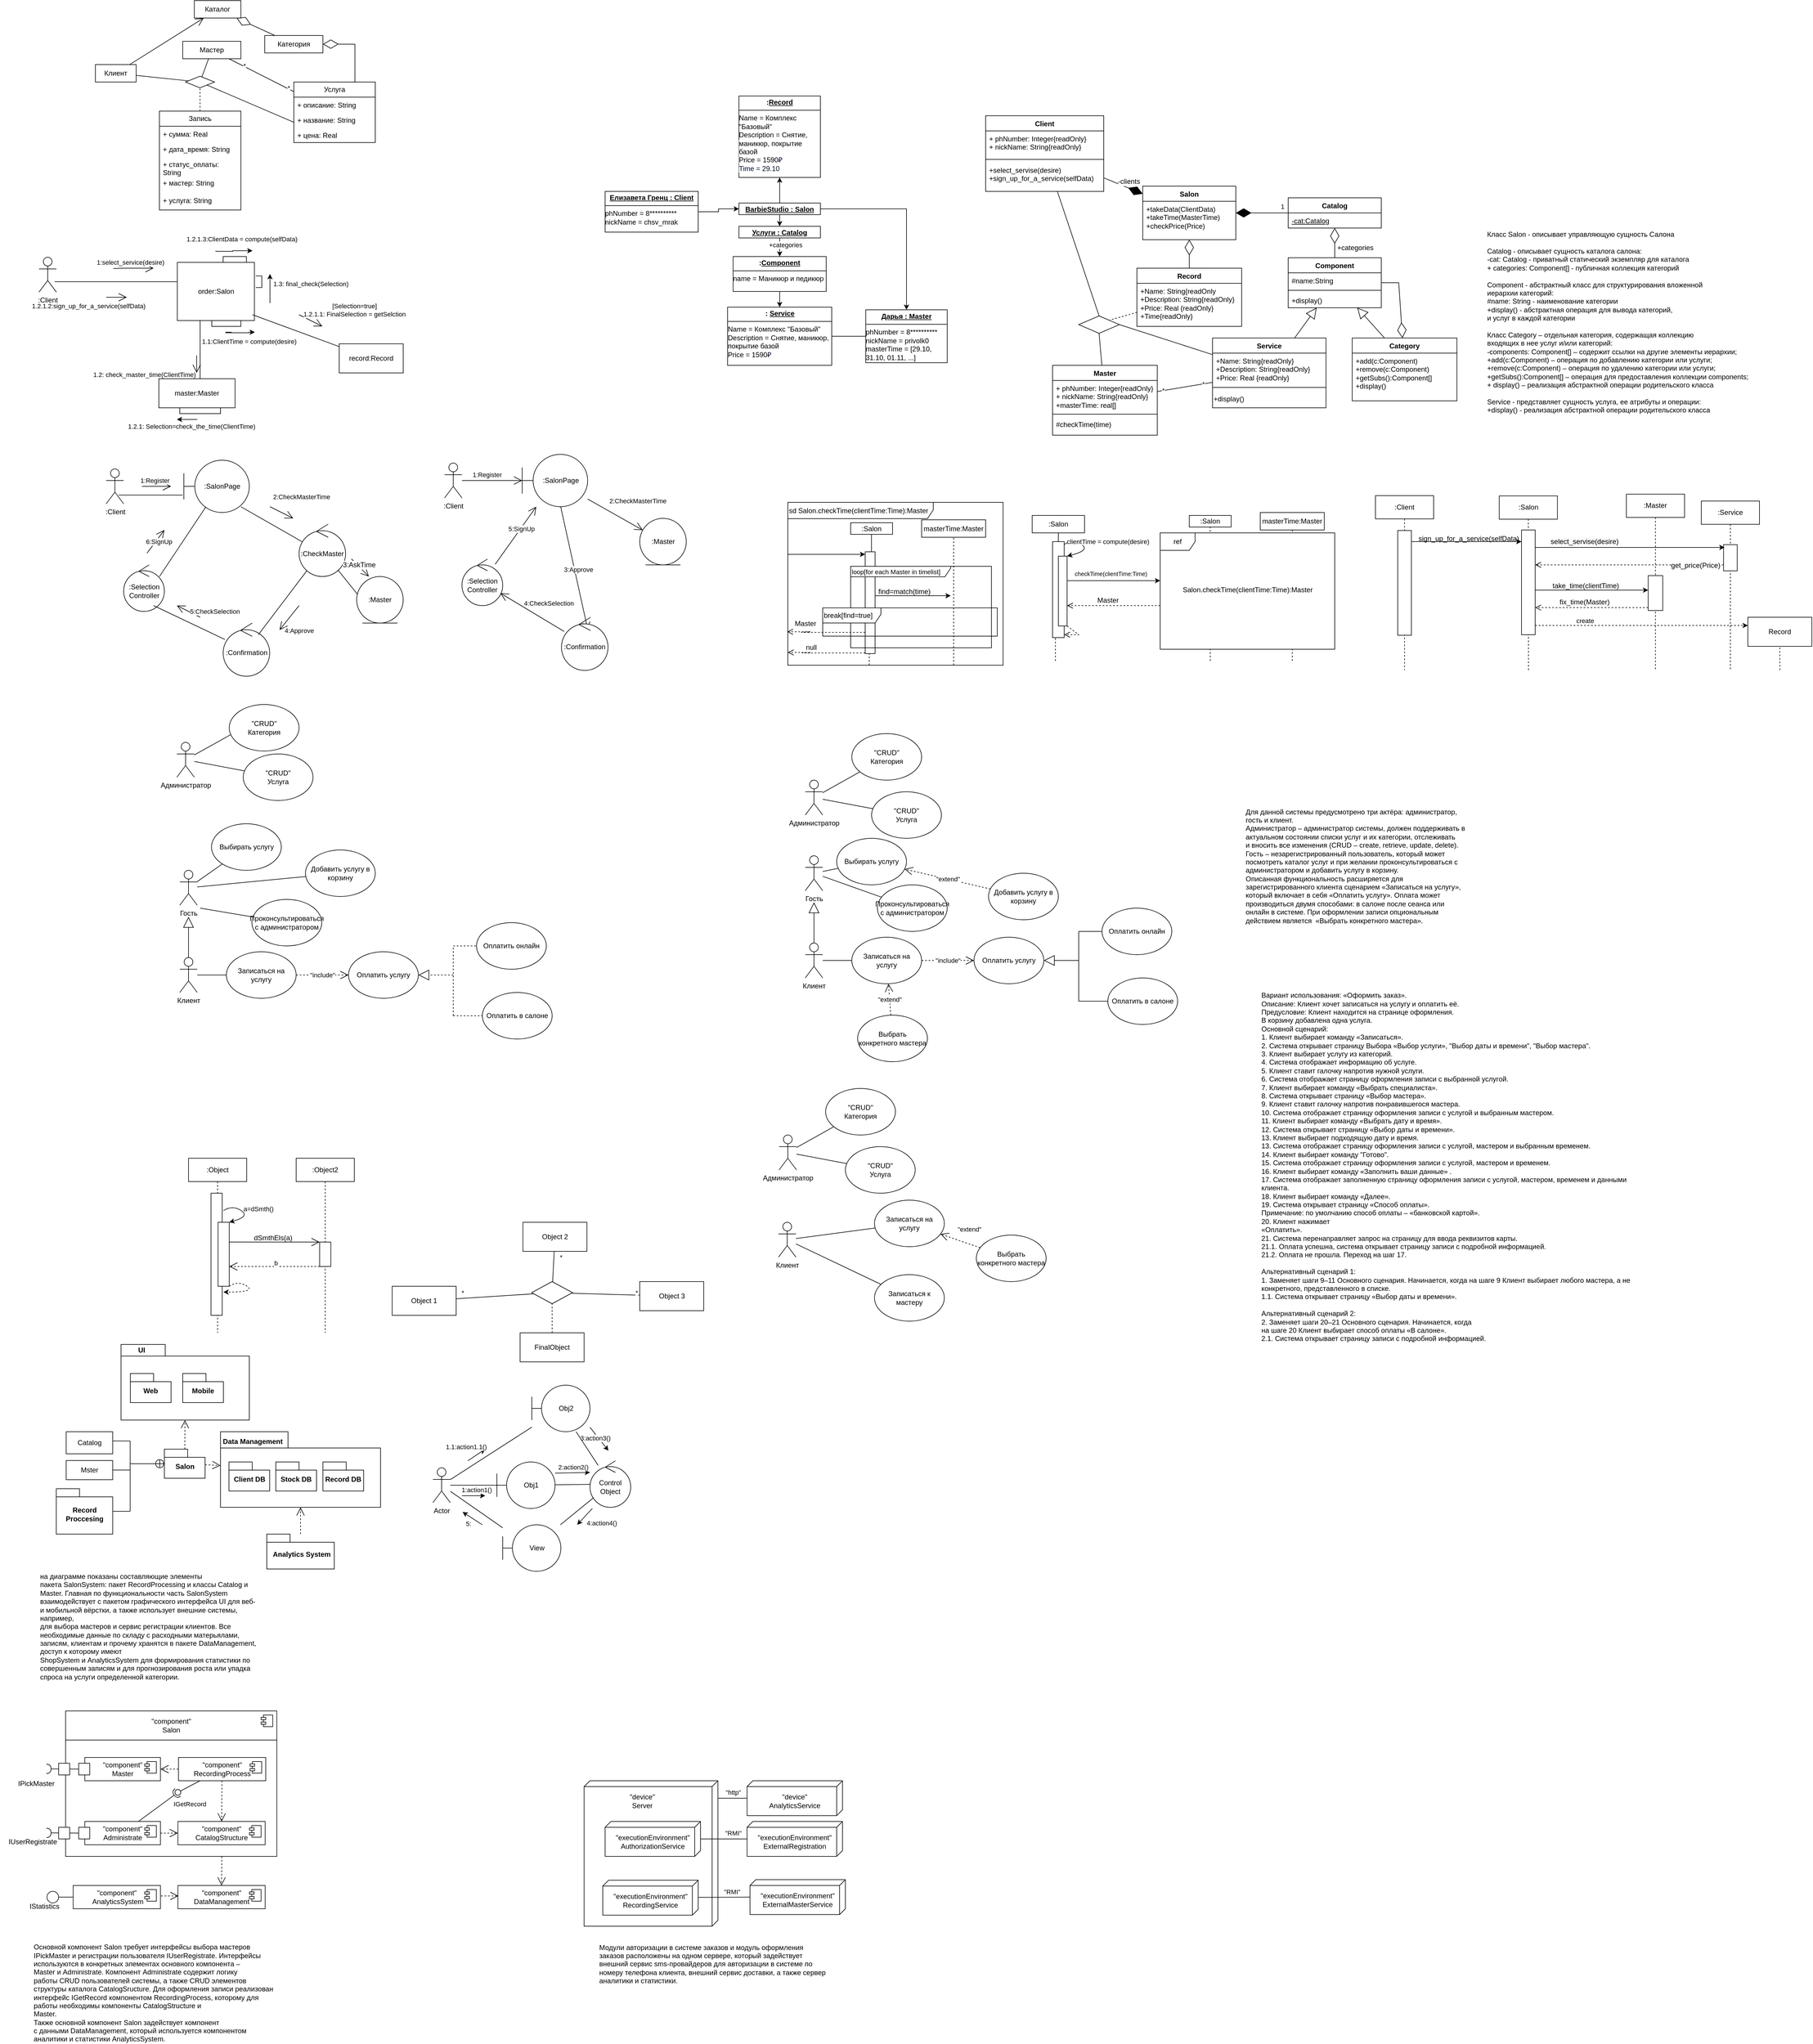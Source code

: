 <mxfile version="24.8.6">
  <diagram name="Страница — 1" id="4IM-DvTE6go9CsLIt1ww">
    <mxGraphModel dx="615" dy="1590" grid="1" gridSize="10" guides="1" tooltips="1" connect="1" arrows="1" fold="1" page="1" pageScale="1" pageWidth="827" pageHeight="1169" background="none" math="0" shadow="0">
      <root>
        <mxCell id="0" />
        <mxCell id="1" parent="0" />
        <mxCell id="4n4AFKgTK7ln-x2RVVDE-169" value="" style="endArrow=none;dashed=1;html=1;rounded=0;" parent="1" target="4n4AFKgTK7ln-x2RVVDE-164" edge="1">
          <mxGeometry width="50" height="50" relative="1" as="geometry">
            <mxPoint x="2106" y="1105" as="sourcePoint" />
            <mxPoint x="2190" y="955" as="targetPoint" />
          </mxGeometry>
        </mxCell>
        <mxCell id="4n4AFKgTK7ln-x2RVVDE-167" value="" style="endArrow=none;dashed=1;html=1;rounded=0;" parent="1" target="4n4AFKgTK7ln-x2RVVDE-166" edge="1">
          <mxGeometry width="50" height="50" relative="1" as="geometry">
            <mxPoint x="2247" y="1105" as="sourcePoint" />
            <mxPoint x="2162" y="940" as="targetPoint" />
          </mxGeometry>
        </mxCell>
        <mxCell id="2Whd-dtYRh2gtCwyldFO-2" value="Клиент" style="rounded=0;whiteSpace=wrap;html=1;" parent="1" vertex="1">
          <mxGeometry x="190" y="80" width="70" height="30" as="geometry" />
        </mxCell>
        <mxCell id="2Whd-dtYRh2gtCwyldFO-9" value="Услуга" style="swimlane;fontStyle=0;childLayout=stackLayout;horizontal=1;startSize=26;fillColor=none;horizontalStack=0;resizeParent=1;resizeParentMax=0;resizeLast=0;collapsible=1;marginBottom=0;whiteSpace=wrap;html=1;" parent="1" vertex="1">
          <mxGeometry x="531" y="110" width="140" height="104" as="geometry" />
        </mxCell>
        <mxCell id="2Whd-dtYRh2gtCwyldFO-10" value="+ описание: String" style="text;strokeColor=none;fillColor=none;align=left;verticalAlign=top;spacingLeft=4;spacingRight=4;overflow=hidden;rotatable=0;points=[[0,0.5],[1,0.5]];portConstraint=eastwest;whiteSpace=wrap;html=1;" parent="2Whd-dtYRh2gtCwyldFO-9" vertex="1">
          <mxGeometry y="26" width="140" height="26" as="geometry" />
        </mxCell>
        <mxCell id="2Whd-dtYRh2gtCwyldFO-11" value="+ название: String" style="text;strokeColor=none;fillColor=none;align=left;verticalAlign=top;spacingLeft=4;spacingRight=4;overflow=hidden;rotatable=0;points=[[0,0.5],[1,0.5]];portConstraint=eastwest;whiteSpace=wrap;html=1;" parent="2Whd-dtYRh2gtCwyldFO-9" vertex="1">
          <mxGeometry y="52" width="140" height="26" as="geometry" />
        </mxCell>
        <mxCell id="2Whd-dtYRh2gtCwyldFO-12" value="+ цена: Real" style="text;strokeColor=none;fillColor=none;align=left;verticalAlign=top;spacingLeft=4;spacingRight=4;overflow=hidden;rotatable=0;points=[[0,0.5],[1,0.5]];portConstraint=eastwest;whiteSpace=wrap;html=1;" parent="2Whd-dtYRh2gtCwyldFO-9" vertex="1">
          <mxGeometry y="78" width="140" height="26" as="geometry" />
        </mxCell>
        <mxCell id="2Whd-dtYRh2gtCwyldFO-14" value="Мастер" style="rounded=0;whiteSpace=wrap;html=1;" parent="1" vertex="1">
          <mxGeometry x="340" y="40" width="100" height="30" as="geometry" />
        </mxCell>
        <mxCell id="2Whd-dtYRh2gtCwyldFO-24" value="Категория" style="rounded=0;whiteSpace=wrap;html=1;" parent="1" vertex="1">
          <mxGeometry x="481" y="30" width="100" height="30" as="geometry" />
        </mxCell>
        <mxCell id="2Whd-dtYRh2gtCwyldFO-27" value="" style="endArrow=diamondThin;endFill=0;endSize=24;html=1;rounded=0;exitX=0.75;exitY=0;exitDx=0;exitDy=0;" parent="1" source="2Whd-dtYRh2gtCwyldFO-9" edge="1">
          <mxGeometry width="160" relative="1" as="geometry">
            <mxPoint x="421" y="44.83" as="sourcePoint" />
            <mxPoint x="581" y="44.83" as="targetPoint" />
            <Array as="points">
              <mxPoint x="636" y="45" />
            </Array>
          </mxGeometry>
        </mxCell>
        <mxCell id="2Whd-dtYRh2gtCwyldFO-28" value="Запись" style="swimlane;fontStyle=0;childLayout=stackLayout;horizontal=1;startSize=26;fillColor=none;horizontalStack=0;resizeParent=1;resizeParentMax=0;resizeLast=0;collapsible=1;marginBottom=0;whiteSpace=wrap;html=1;" parent="1" vertex="1">
          <mxGeometry x="300" y="160" width="140" height="170" as="geometry" />
        </mxCell>
        <mxCell id="2Whd-dtYRh2gtCwyldFO-29" value="+ сумма: Real" style="text;strokeColor=none;fillColor=none;align=left;verticalAlign=top;spacingLeft=4;spacingRight=4;overflow=hidden;rotatable=0;points=[[0,0.5],[1,0.5]];portConstraint=eastwest;whiteSpace=wrap;html=1;" parent="2Whd-dtYRh2gtCwyldFO-28" vertex="1">
          <mxGeometry y="26" width="140" height="26" as="geometry" />
        </mxCell>
        <mxCell id="2Whd-dtYRh2gtCwyldFO-30" value="+ дата_время: String" style="text;strokeColor=none;fillColor=none;align=left;verticalAlign=top;spacingLeft=4;spacingRight=4;overflow=hidden;rotatable=0;points=[[0,0.5],[1,0.5]];portConstraint=eastwest;whiteSpace=wrap;html=1;" parent="2Whd-dtYRh2gtCwyldFO-28" vertex="1">
          <mxGeometry y="52" width="140" height="26" as="geometry" />
        </mxCell>
        <mxCell id="2Whd-dtYRh2gtCwyldFO-31" value="+ статус_оплаты: String" style="text;strokeColor=none;fillColor=none;align=left;verticalAlign=top;spacingLeft=4;spacingRight=4;overflow=hidden;rotatable=0;points=[[0,0.5],[1,0.5]];portConstraint=eastwest;whiteSpace=wrap;html=1;" parent="2Whd-dtYRh2gtCwyldFO-28" vertex="1">
          <mxGeometry y="78" width="140" height="32" as="geometry" />
        </mxCell>
        <mxCell id="2Whd-dtYRh2gtCwyldFO-32" value="+ мастер: String" style="text;strokeColor=none;fillColor=none;align=left;verticalAlign=top;spacingLeft=4;spacingRight=4;overflow=hidden;rotatable=0;points=[[0,0.5],[1,0.5]];portConstraint=eastwest;whiteSpace=wrap;html=1;" parent="2Whd-dtYRh2gtCwyldFO-28" vertex="1">
          <mxGeometry y="110" width="140" height="30" as="geometry" />
        </mxCell>
        <mxCell id="2Whd-dtYRh2gtCwyldFO-33" value="+ услуга: String" style="text;strokeColor=none;fillColor=none;align=left;verticalAlign=top;spacingLeft=4;spacingRight=4;overflow=hidden;rotatable=0;points=[[0,0.5],[1,0.5]];portConstraint=eastwest;whiteSpace=wrap;html=1;" parent="2Whd-dtYRh2gtCwyldFO-28" vertex="1">
          <mxGeometry y="140" width="140" height="30" as="geometry" />
        </mxCell>
        <mxCell id="2Whd-dtYRh2gtCwyldFO-35" value=":Client" style="shape=umlActor;verticalLabelPosition=bottom;verticalAlign=top;html=1;outlineConnect=0;" parent="1" vertex="1">
          <mxGeometry x="93" y="411.23" width="30" height="60" as="geometry" />
        </mxCell>
        <mxCell id="2Whd-dtYRh2gtCwyldFO-73" style="edgeStyle=orthogonalEdgeStyle;rounded=0;orthogonalLoop=1;jettySize=auto;html=1;" parent="1" edge="1">
          <mxGeometry relative="1" as="geometry">
            <mxPoint x="490" y="440" as="targetPoint" />
            <mxPoint x="490" y="490" as="sourcePoint" />
            <Array as="points">
              <mxPoint x="490" y="490" />
              <mxPoint x="490" y="453" />
            </Array>
          </mxGeometry>
        </mxCell>
        <mxCell id="2Whd-dtYRh2gtCwyldFO-74" value="1.3: final_check(Selection)" style="edgeLabel;html=1;align=center;verticalAlign=middle;resizable=0;points=[];" parent="2Whd-dtYRh2gtCwyldFO-73" vertex="1" connectable="0">
          <mxGeometry x="-0.096" y="2" relative="1" as="geometry">
            <mxPoint x="72" y="-11" as="offset" />
          </mxGeometry>
        </mxCell>
        <mxCell id="dY7Gq7Hi9jHfMCTPtP79-19" style="edgeStyle=orthogonalEdgeStyle;rounded=0;orthogonalLoop=1;jettySize=auto;html=1;" parent="1" edge="1">
          <mxGeometry relative="1" as="geometry">
            <mxPoint x="464" y="540" as="targetPoint" />
            <mxPoint x="424" y="540" as="sourcePoint" />
            <Array as="points">
              <mxPoint x="414" y="540" />
              <mxPoint x="414" y="541" />
              <mxPoint x="454" y="541" />
              <mxPoint x="454" y="540" />
            </Array>
          </mxGeometry>
        </mxCell>
        <mxCell id="dY7Gq7Hi9jHfMCTPtP79-20" value="1.1:ClientTime = compute(desire)" style="edgeLabel;html=1;align=center;verticalAlign=middle;resizable=0;points=[];" parent="dY7Gq7Hi9jHfMCTPtP79-19" vertex="1" connectable="0">
          <mxGeometry x="-0.086" y="1" relative="1" as="geometry">
            <mxPoint x="22" y="16" as="offset" />
          </mxGeometry>
        </mxCell>
        <mxCell id="2Whd-dtYRh2gtCwyldFO-36" value="order:Salon" style="rounded=0;whiteSpace=wrap;html=1;" parent="1" vertex="1">
          <mxGeometry x="330.75" y="420" width="132.5" height="100" as="geometry" />
        </mxCell>
        <mxCell id="2Whd-dtYRh2gtCwyldFO-41" value="" style="endArrow=open;endFill=1;endSize=12;html=1;rounded=0;" parent="1" edge="1">
          <mxGeometry width="160" relative="1" as="geometry">
            <mxPoint x="208.5" y="480" as="sourcePoint" />
            <mxPoint x="244" y="480" as="targetPoint" />
            <Array as="points">
              <mxPoint x="212.5" y="480" />
            </Array>
          </mxGeometry>
        </mxCell>
        <mxCell id="2Whd-dtYRh2gtCwyldFO-44" value="1.2.1.2:sign_up_for_a_service(selfData)" style="edgeLabel;html=1;align=center;verticalAlign=middle;resizable=0;points=[];" parent="2Whd-dtYRh2gtCwyldFO-41" vertex="1" connectable="0">
          <mxGeometry x="0.304" y="2" relative="1" as="geometry">
            <mxPoint x="-54" y="17" as="offset" />
          </mxGeometry>
        </mxCell>
        <mxCell id="2Whd-dtYRh2gtCwyldFO-48" value="" style="endArrow=open;endFill=1;endSize=12;html=1;rounded=0;" parent="1" edge="1">
          <mxGeometry width="160" relative="1" as="geometry">
            <mxPoint x="364" y="580" as="sourcePoint" />
            <mxPoint x="364" y="610" as="targetPoint" />
            <Array as="points">
              <mxPoint x="364" y="580" />
              <mxPoint x="364" y="600" />
            </Array>
          </mxGeometry>
        </mxCell>
        <mxCell id="2Whd-dtYRh2gtCwyldFO-52" value="1.2: check_master_time(ClientTime)" style="edgeLabel;html=1;align=center;verticalAlign=middle;resizable=0;points=[];" parent="2Whd-dtYRh2gtCwyldFO-48" vertex="1" connectable="0">
          <mxGeometry x="0.052" relative="1" as="geometry">
            <mxPoint x="-90" y="17" as="offset" />
          </mxGeometry>
        </mxCell>
        <mxCell id="2Whd-dtYRh2gtCwyldFO-50" style="edgeStyle=orthogonalEdgeStyle;rounded=0;orthogonalLoop=1;jettySize=auto;html=1;" parent="1" edge="1">
          <mxGeometry relative="1" as="geometry">
            <mxPoint x="460" y="400" as="targetPoint" />
            <mxPoint x="397" y="400" as="sourcePoint" />
            <Array as="points">
              <mxPoint x="426" y="401" />
              <mxPoint x="454" y="400" />
              <mxPoint x="454" y="413" />
            </Array>
          </mxGeometry>
        </mxCell>
        <mxCell id="2Whd-dtYRh2gtCwyldFO-51" value="&amp;nbsp;1.2.1.3:ClientData = compute(selfData)" style="edgeLabel;html=1;align=center;verticalAlign=middle;resizable=0;points=[];" parent="2Whd-dtYRh2gtCwyldFO-50" vertex="1" connectable="0">
          <mxGeometry x="-0.072" relative="1" as="geometry">
            <mxPoint x="14" y="-21" as="offset" />
          </mxGeometry>
        </mxCell>
        <mxCell id="2Whd-dtYRh2gtCwyldFO-69" style="edgeStyle=orthogonalEdgeStyle;rounded=0;orthogonalLoop=1;jettySize=auto;html=1;" parent="1" edge="1">
          <mxGeometry relative="1" as="geometry">
            <mxPoint x="330" y="690" as="targetPoint" />
            <mxPoint x="365" y="690" as="sourcePoint" />
            <Array as="points">
              <mxPoint x="335" y="690" />
            </Array>
          </mxGeometry>
        </mxCell>
        <mxCell id="2Whd-dtYRh2gtCwyldFO-70" value="1.2.1: Selection=check_the_time(ClientTime)" style="edgeLabel;html=1;align=center;verticalAlign=middle;resizable=0;points=[];" parent="2Whd-dtYRh2gtCwyldFO-69" vertex="1" connectable="0">
          <mxGeometry x="-0.167" y="1" relative="1" as="geometry">
            <mxPoint x="4" y="11" as="offset" />
          </mxGeometry>
        </mxCell>
        <mxCell id="2Whd-dtYRh2gtCwyldFO-67" value="master:Master" style="html=1;whiteSpace=wrap;" parent="1" vertex="1">
          <mxGeometry x="299" y="620" width="131" height="50" as="geometry" />
        </mxCell>
        <mxCell id="2Whd-dtYRh2gtCwyldFO-77" value="record:Record" style="html=1;whiteSpace=wrap;" parent="1" vertex="1">
          <mxGeometry x="609" y="560" width="110" height="50" as="geometry" />
        </mxCell>
        <mxCell id="2Whd-dtYRh2gtCwyldFO-78" value="" style="endArrow=open;endFill=1;endSize=12;html=1;rounded=0;" parent="1" edge="1">
          <mxGeometry width="160" relative="1" as="geometry">
            <mxPoint x="540" y="510" as="sourcePoint" />
            <mxPoint x="580" y="530" as="targetPoint" />
            <Array as="points" />
          </mxGeometry>
        </mxCell>
        <mxCell id="2Whd-dtYRh2gtCwyldFO-79" value="[Selection=true]&lt;br&gt;1.2.1.1: FinalSelection = getSelction" style="edgeLabel;html=1;align=center;verticalAlign=middle;resizable=0;points=[];" parent="2Whd-dtYRh2gtCwyldFO-78" vertex="1" connectable="0">
          <mxGeometry x="0.271" y="2" relative="1" as="geometry">
            <mxPoint x="68" y="-19" as="offset" />
          </mxGeometry>
        </mxCell>
        <mxCell id="2Whd-dtYRh2gtCwyldFO-80" value=":Client" style="shape=umlActor;verticalLabelPosition=bottom;verticalAlign=top;html=1;" parent="1" vertex="1">
          <mxGeometry x="208.5" y="775" width="30" height="60" as="geometry" />
        </mxCell>
        <mxCell id="2Whd-dtYRh2gtCwyldFO-81" value="" style="endArrow=open;endFill=1;endSize=12;html=1;rounded=0;" parent="1" edge="1">
          <mxGeometry width="160" relative="1" as="geometry">
            <mxPoint x="270" y="805" as="sourcePoint" />
            <mxPoint x="320" y="805" as="targetPoint" />
            <Array as="points">
              <mxPoint x="300" y="805" />
            </Array>
          </mxGeometry>
        </mxCell>
        <mxCell id="2Whd-dtYRh2gtCwyldFO-84" value="1:Register" style="edgeLabel;html=1;align=center;verticalAlign=middle;resizable=0;points=[];" parent="2Whd-dtYRh2gtCwyldFO-81" vertex="1" connectable="0">
          <mxGeometry x="-0.238" y="-2" relative="1" as="geometry">
            <mxPoint x="3" y="-12" as="offset" />
          </mxGeometry>
        </mxCell>
        <mxCell id="2Whd-dtYRh2gtCwyldFO-82" value=":SalonPage" style="shape=umlBoundary;whiteSpace=wrap;html=1;" parent="1" vertex="1">
          <mxGeometry x="342" y="760" width="112.5" height="90" as="geometry" />
        </mxCell>
        <mxCell id="2Whd-dtYRh2gtCwyldFO-99" value=":Selection&lt;br&gt;Controller" style="ellipse;shape=umlControl;whiteSpace=wrap;html=1;" parent="1" vertex="1">
          <mxGeometry x="238.5" y="940" width="70" height="80" as="geometry" />
        </mxCell>
        <mxCell id="dwfyhDOuUUp3Se1R1s7I-3" value="" style="endArrow=open;endFill=1;endSize=12;html=1;rounded=0;" parent="1" edge="1">
          <mxGeometry width="160" relative="1" as="geometry">
            <mxPoint x="220.75" y="430.553" as="sourcePoint" />
            <mxPoint x="290" y="430" as="targetPoint" />
            <Array as="points">
              <mxPoint x="240" y="430" />
              <mxPoint x="260" y="430" />
            </Array>
          </mxGeometry>
        </mxCell>
        <mxCell id="dwfyhDOuUUp3Se1R1s7I-4" value="1:select_service(desire)" style="edgeLabel;html=1;align=center;verticalAlign=middle;resizable=0;points=[];" parent="dwfyhDOuUUp3Se1R1s7I-3" vertex="1" connectable="0">
          <mxGeometry x="0.304" y="2" relative="1" as="geometry">
            <mxPoint x="-16" y="-8" as="offset" />
          </mxGeometry>
        </mxCell>
        <mxCell id="dY7Gq7Hi9jHfMCTPtP79-2" value="" style="endArrow=none;html=1;rounded=0;" parent="1" source="2Whd-dtYRh2gtCwyldFO-14" target="2Whd-dtYRh2gtCwyldFO-9" edge="1">
          <mxGeometry width="50" height="50" relative="1" as="geometry">
            <mxPoint x="420" y="310" as="sourcePoint" />
            <mxPoint x="470" y="260" as="targetPoint" />
          </mxGeometry>
        </mxCell>
        <mxCell id="MFlTK9wZiprfCyKqnhQJ-2" value="*" style="edgeLabel;html=1;align=center;verticalAlign=middle;resizable=0;points=[];" parent="dY7Gq7Hi9jHfMCTPtP79-2" vertex="1" connectable="0">
          <mxGeometry x="0.823" y="2" relative="1" as="geometry">
            <mxPoint as="offset" />
          </mxGeometry>
        </mxCell>
        <mxCell id="MFlTK9wZiprfCyKqnhQJ-3" value="*" style="edgeLabel;html=1;align=center;verticalAlign=middle;resizable=0;points=[];" parent="dY7Gq7Hi9jHfMCTPtP79-2" vertex="1" connectable="0">
          <mxGeometry x="-0.547" y="1" relative="1" as="geometry">
            <mxPoint as="offset" />
          </mxGeometry>
        </mxCell>
        <mxCell id="dY7Gq7Hi9jHfMCTPtP79-3" value="" style="rhombus;whiteSpace=wrap;html=1;" parent="1" vertex="1">
          <mxGeometry x="344.75" y="100" width="50" height="20" as="geometry" />
        </mxCell>
        <mxCell id="dY7Gq7Hi9jHfMCTPtP79-4" value="" style="endArrow=none;html=1;rounded=0;entryX=0.004;entryY=0.672;entryDx=0;entryDy=0;entryPerimeter=0;" parent="1" source="dY7Gq7Hi9jHfMCTPtP79-3" target="2Whd-dtYRh2gtCwyldFO-11" edge="1">
          <mxGeometry width="50" height="50" relative="1" as="geometry">
            <mxPoint x="420" y="210" as="sourcePoint" />
            <mxPoint x="470" y="160" as="targetPoint" />
          </mxGeometry>
        </mxCell>
        <mxCell id="dY7Gq7Hi9jHfMCTPtP79-5" value="" style="endArrow=none;html=1;rounded=0;" parent="1" source="2Whd-dtYRh2gtCwyldFO-2" target="dY7Gq7Hi9jHfMCTPtP79-3" edge="1">
          <mxGeometry width="50" height="50" relative="1" as="geometry">
            <mxPoint x="296.75" y="200" as="sourcePoint" />
            <mxPoint x="346.75" y="150" as="targetPoint" />
          </mxGeometry>
        </mxCell>
        <mxCell id="dY7Gq7Hi9jHfMCTPtP79-7" value="" style="endArrow=none;dashed=1;html=1;rounded=0;" parent="1" source="2Whd-dtYRh2gtCwyldFO-28" target="dY7Gq7Hi9jHfMCTPtP79-3" edge="1">
          <mxGeometry width="50" height="50" relative="1" as="geometry">
            <mxPoint x="420" y="210" as="sourcePoint" />
            <mxPoint x="470" y="160" as="targetPoint" />
          </mxGeometry>
        </mxCell>
        <mxCell id="dY7Gq7Hi9jHfMCTPtP79-9" value="" style="endArrow=open;endFill=1;endSize=12;html=1;rounded=0;" parent="1" edge="1">
          <mxGeometry width="160" relative="1" as="geometry">
            <mxPoint x="540" y="1010" as="sourcePoint" />
            <mxPoint x="506.407" y="1051.889" as="targetPoint" />
          </mxGeometry>
        </mxCell>
        <mxCell id="dY7Gq7Hi9jHfMCTPtP79-10" value="4:Approve" style="edgeLabel;html=1;align=center;verticalAlign=middle;resizable=0;points=[];" parent="dY7Gq7Hi9jHfMCTPtP79-9" vertex="1" connectable="0">
          <mxGeometry x="-0.257" y="-1" relative="1" as="geometry">
            <mxPoint x="13" y="28" as="offset" />
          </mxGeometry>
        </mxCell>
        <mxCell id="dY7Gq7Hi9jHfMCTPtP79-11" value=":Confirmation" style="ellipse;shape=umlControl;whiteSpace=wrap;html=1;" parent="1" vertex="1">
          <mxGeometry x="409.5" y="1040" width="80" height="91.43" as="geometry" />
        </mxCell>
        <mxCell id="dY7Gq7Hi9jHfMCTPtP79-13" value="" style="endArrow=open;endFill=1;endSize=12;html=1;rounded=0;" parent="1" edge="1">
          <mxGeometry width="160" relative="1" as="geometry">
            <mxPoint x="490" y="840" as="sourcePoint" />
            <mxPoint x="530" y="860" as="targetPoint" />
            <Array as="points">
              <mxPoint x="510" y="850" />
            </Array>
          </mxGeometry>
        </mxCell>
        <mxCell id="dY7Gq7Hi9jHfMCTPtP79-14" value="2:CheckMasterTime" style="edgeLabel;html=1;align=center;verticalAlign=middle;resizable=0;points=[];" parent="dY7Gq7Hi9jHfMCTPtP79-13" vertex="1" connectable="0">
          <mxGeometry x="0.178" y="1" relative="1" as="geometry">
            <mxPoint x="30" y="-28" as="offset" />
          </mxGeometry>
        </mxCell>
        <mxCell id="dY7Gq7Hi9jHfMCTPtP79-15" value="" style="endArrow=open;endFill=1;endSize=12;html=1;rounded=0;" parent="1" edge="1">
          <mxGeometry width="160" relative="1" as="geometry">
            <mxPoint x="370" y="1030" as="sourcePoint" />
            <mxPoint x="330" y="1010" as="targetPoint" />
          </mxGeometry>
        </mxCell>
        <mxCell id="dY7Gq7Hi9jHfMCTPtP79-16" value="5:CheckSelection" style="edgeLabel;html=1;align=center;verticalAlign=middle;resizable=0;points=[];" parent="dY7Gq7Hi9jHfMCTPtP79-15" vertex="1" connectable="0">
          <mxGeometry x="0.47" relative="1" as="geometry">
            <mxPoint x="54" y="5" as="offset" />
          </mxGeometry>
        </mxCell>
        <mxCell id="dY7Gq7Hi9jHfMCTPtP79-17" value="" style="endArrow=open;endFill=1;endSize=12;html=1;rounded=0;" parent="1" edge="1">
          <mxGeometry width="160" relative="1" as="geometry">
            <mxPoint x="278.5" y="920" as="sourcePoint" />
            <mxPoint x="308.5" y="880" as="targetPoint" />
            <Array as="points">
              <mxPoint x="308.5" y="880" />
            </Array>
          </mxGeometry>
        </mxCell>
        <mxCell id="dY7Gq7Hi9jHfMCTPtP79-18" value="6:SignUp" style="edgeLabel;html=1;align=center;verticalAlign=middle;resizable=0;points=[];" parent="dY7Gq7Hi9jHfMCTPtP79-17" vertex="1" connectable="0">
          <mxGeometry x="0.247" y="-1" relative="1" as="geometry">
            <mxPoint x="1" y="4" as="offset" />
          </mxGeometry>
        </mxCell>
        <mxCell id="dY7Gq7Hi9jHfMCTPtP79-23" value="" style="endArrow=none;html=1;rounded=0;" parent="1" source="2Whd-dtYRh2gtCwyldFO-14" target="dY7Gq7Hi9jHfMCTPtP79-3" edge="1">
          <mxGeometry width="50" height="50" relative="1" as="geometry">
            <mxPoint x="219.75" y="140.24" as="sourcePoint" />
            <mxPoint x="314.75" y="150.24" as="targetPoint" />
          </mxGeometry>
        </mxCell>
        <mxCell id="MFlTK9wZiprfCyKqnhQJ-4" value="Каталог" style="rounded=0;whiteSpace=wrap;html=1;" parent="1" vertex="1">
          <mxGeometry x="360" y="-30" width="80" height="30" as="geometry" />
        </mxCell>
        <mxCell id="MFlTK9wZiprfCyKqnhQJ-5" value="" style="endArrow=open;endFill=1;endSize=12;html=1;rounded=0;" parent="1" source="2Whd-dtYRh2gtCwyldFO-2" target="MFlTK9wZiprfCyKqnhQJ-4" edge="1">
          <mxGeometry width="160" relative="1" as="geometry">
            <mxPoint x="340" y="150" as="sourcePoint" />
            <mxPoint x="500" y="150" as="targetPoint" />
          </mxGeometry>
        </mxCell>
        <mxCell id="MFlTK9wZiprfCyKqnhQJ-6" value="" style="endArrow=diamondThin;endFill=0;endSize=24;html=1;rounded=0;" parent="1" source="2Whd-dtYRh2gtCwyldFO-24" target="MFlTK9wZiprfCyKqnhQJ-4" edge="1">
          <mxGeometry width="160" relative="1" as="geometry">
            <mxPoint x="340" y="150" as="sourcePoint" />
            <mxPoint x="500" y="150" as="targetPoint" />
          </mxGeometry>
        </mxCell>
        <mxCell id="MFlTK9wZiprfCyKqnhQJ-8" value=":Client" style="shape=umlActor;verticalLabelPosition=bottom;verticalAlign=top;html=1;" parent="1" vertex="1">
          <mxGeometry x="790" y="765" width="30" height="60" as="geometry" />
        </mxCell>
        <mxCell id="MFlTK9wZiprfCyKqnhQJ-9" value="" style="endArrow=open;endFill=1;endSize=12;html=1;rounded=0;" parent="1" source="MFlTK9wZiprfCyKqnhQJ-8" target="MFlTK9wZiprfCyKqnhQJ-11" edge="1">
          <mxGeometry width="160" relative="1" as="geometry">
            <mxPoint x="920" y="835" as="sourcePoint" />
            <mxPoint x="800" y="795" as="targetPoint" />
          </mxGeometry>
        </mxCell>
        <mxCell id="MFlTK9wZiprfCyKqnhQJ-10" value="1:Register" style="edgeLabel;html=1;align=center;verticalAlign=middle;resizable=0;points=[];" parent="MFlTK9wZiprfCyKqnhQJ-9" vertex="1" connectable="0">
          <mxGeometry x="-0.238" y="-2" relative="1" as="geometry">
            <mxPoint x="3" y="-12" as="offset" />
          </mxGeometry>
        </mxCell>
        <mxCell id="MFlTK9wZiprfCyKqnhQJ-11" value=":SalonPage" style="shape=umlBoundary;whiteSpace=wrap;html=1;" parent="1" vertex="1">
          <mxGeometry x="923.5" y="750" width="112.5" height="90" as="geometry" />
        </mxCell>
        <mxCell id="MFlTK9wZiprfCyKqnhQJ-12" value=":Selection&lt;br&gt;Controller" style="ellipse;shape=umlControl;whiteSpace=wrap;html=1;" parent="1" vertex="1">
          <mxGeometry x="820" y="930" width="70" height="80" as="geometry" />
        </mxCell>
        <mxCell id="MFlTK9wZiprfCyKqnhQJ-13" value=":Master" style="ellipse;shape=umlEntity;whiteSpace=wrap;html=1;" parent="1" vertex="1">
          <mxGeometry x="1125.5" y="860" width="80" height="80" as="geometry" />
        </mxCell>
        <mxCell id="MFlTK9wZiprfCyKqnhQJ-14" value="" style="endArrow=open;endFill=1;endSize=12;html=1;rounded=0;entryX=0.569;entryY=0.247;entryDx=0;entryDy=0;entryPerimeter=0;" parent="1" source="MFlTK9wZiprfCyKqnhQJ-11" target="MFlTK9wZiprfCyKqnhQJ-16" edge="1">
          <mxGeometry width="160" relative="1" as="geometry">
            <mxPoint x="909" y="1115" as="sourcePoint" />
            <mxPoint x="956.75" y="1035.641" as="targetPoint" />
          </mxGeometry>
        </mxCell>
        <mxCell id="MFlTK9wZiprfCyKqnhQJ-15" value="3:Approve" style="edgeLabel;html=1;align=center;verticalAlign=middle;resizable=0;points=[];" parent="MFlTK9wZiprfCyKqnhQJ-14" vertex="1" connectable="0">
          <mxGeometry x="-0.257" y="-1" relative="1" as="geometry">
            <mxPoint x="14" y="28" as="offset" />
          </mxGeometry>
        </mxCell>
        <mxCell id="MFlTK9wZiprfCyKqnhQJ-16" value=":Confirmation" style="ellipse;shape=umlControl;whiteSpace=wrap;html=1;" parent="1" vertex="1">
          <mxGeometry x="991" y="1030" width="80" height="91.43" as="geometry" />
        </mxCell>
        <mxCell id="MFlTK9wZiprfCyKqnhQJ-17" value="" style="endArrow=open;endFill=1;endSize=12;html=1;rounded=0;" parent="1" source="MFlTK9wZiprfCyKqnhQJ-11" target="MFlTK9wZiprfCyKqnhQJ-13" edge="1">
          <mxGeometry width="160" relative="1" as="geometry">
            <mxPoint x="960" y="970" as="sourcePoint" />
            <mxPoint x="1120" y="970" as="targetPoint" />
          </mxGeometry>
        </mxCell>
        <mxCell id="MFlTK9wZiprfCyKqnhQJ-18" value="2:CheckMasterTime" style="edgeLabel;html=1;align=center;verticalAlign=middle;resizable=0;points=[];" parent="MFlTK9wZiprfCyKqnhQJ-17" vertex="1" connectable="0">
          <mxGeometry x="0.178" y="1" relative="1" as="geometry">
            <mxPoint x="30" y="-28" as="offset" />
          </mxGeometry>
        </mxCell>
        <mxCell id="MFlTK9wZiprfCyKqnhQJ-19" value="" style="endArrow=open;endFill=1;endSize=12;html=1;rounded=0;" parent="1" source="MFlTK9wZiprfCyKqnhQJ-16" target="MFlTK9wZiprfCyKqnhQJ-12" edge="1">
          <mxGeometry width="160" relative="1" as="geometry">
            <mxPoint x="960" y="970" as="sourcePoint" />
            <mxPoint x="870" y="990" as="targetPoint" />
          </mxGeometry>
        </mxCell>
        <mxCell id="MFlTK9wZiprfCyKqnhQJ-20" value="4:CheckSelection" style="edgeLabel;html=1;align=center;verticalAlign=middle;resizable=0;points=[];" parent="MFlTK9wZiprfCyKqnhQJ-19" vertex="1" connectable="0">
          <mxGeometry x="0.47" relative="1" as="geometry">
            <mxPoint x="54" as="offset" />
          </mxGeometry>
        </mxCell>
        <mxCell id="MFlTK9wZiprfCyKqnhQJ-21" value="" style="endArrow=open;endFill=1;endSize=12;html=1;rounded=0;" parent="1" source="MFlTK9wZiprfCyKqnhQJ-12" target="MFlTK9wZiprfCyKqnhQJ-11" edge="1">
          <mxGeometry width="160" relative="1" as="geometry">
            <mxPoint x="960" y="920" as="sourcePoint" />
            <mxPoint x="1120" y="920" as="targetPoint" />
          </mxGeometry>
        </mxCell>
        <mxCell id="MFlTK9wZiprfCyKqnhQJ-22" value="5:SignUp" style="edgeLabel;html=1;align=center;verticalAlign=middle;resizable=0;points=[];" parent="MFlTK9wZiprfCyKqnhQJ-21" vertex="1" connectable="0">
          <mxGeometry x="0.247" y="-1" relative="1" as="geometry">
            <mxPoint as="offset" />
          </mxGeometry>
        </mxCell>
        <mxCell id="3GSlSMO9sC2sraPA5poQ-6" value="" style="ellipse;whiteSpace=wrap;html=1;align=center;aspect=fixed;fillColor=none;strokeColor=none;resizable=0;perimeter=centerPerimeter;rotatable=0;allowArrows=0;points=[];outlineConnect=1;" parent="1" vertex="1">
          <mxGeometry x="40" y="330" width="10" height="10" as="geometry" />
        </mxCell>
        <mxCell id="3GSlSMO9sC2sraPA5poQ-7" value="" style="line;strokeWidth=1;fillColor=none;align=left;verticalAlign=middle;spacingTop=-1;spacingLeft=3;spacingRight=3;rotatable=0;labelPosition=right;points=[];portConstraint=eastwest;strokeColor=inherit;" parent="1" vertex="1">
          <mxGeometry x="120" y="435.23" width="210" height="36" as="geometry" />
        </mxCell>
        <mxCell id="3GSlSMO9sC2sraPA5poQ-15" style="edgeStyle=none;curved=1;rounded=0;orthogonalLoop=1;jettySize=auto;html=1;entryX=0.75;entryY=0;entryDx=0;entryDy=0;fontSize=12;startSize=8;endSize=8;" parent="1" source="2Whd-dtYRh2gtCwyldFO-36" target="2Whd-dtYRh2gtCwyldFO-36" edge="1">
          <mxGeometry relative="1" as="geometry" />
        </mxCell>
        <mxCell id="3GSlSMO9sC2sraPA5poQ-17" value="" style="shape=partialRectangle;whiteSpace=wrap;html=1;bottom=1;right=1;left=1;top=0;fillColor=none;routingCenterX=-0.5;rotation=-90;" parent="1" vertex="1">
          <mxGeometry x="461" y="448.23" width="20" height="10" as="geometry" />
        </mxCell>
        <mxCell id="3GSlSMO9sC2sraPA5poQ-19" value="" style="shape=partialRectangle;whiteSpace=wrap;html=1;bottom=1;right=1;left=1;top=0;fillColor=none;routingCenterX=-0.5;rotation=-180;" parent="1" vertex="1">
          <mxGeometry x="409.5" y="410" width="40" height="10" as="geometry" />
        </mxCell>
        <mxCell id="3GSlSMO9sC2sraPA5poQ-21" value="" style="endArrow=none;html=1;rounded=0;fontSize=12;startSize=8;endSize=8;curved=1;exitX=0.975;exitY=0.9;exitDx=0;exitDy=0;exitPerimeter=0;" parent="1" source="2Whd-dtYRh2gtCwyldFO-36" target="2Whd-dtYRh2gtCwyldFO-77" edge="1">
          <mxGeometry width="50" height="50" relative="1" as="geometry">
            <mxPoint x="550" y="540" as="sourcePoint" />
            <mxPoint x="600" y="490" as="targetPoint" />
          </mxGeometry>
        </mxCell>
        <mxCell id="3GSlSMO9sC2sraPA5poQ-22" value="" style="shape=partialRectangle;whiteSpace=wrap;html=1;bottom=1;right=1;left=1;top=0;fillColor=none;routingCenterX=-0.5;" parent="1" vertex="1">
          <mxGeometry x="390" y="520" width="50" height="10" as="geometry" />
        </mxCell>
        <mxCell id="3GSlSMO9sC2sraPA5poQ-23" value="" style="endArrow=none;html=1;rounded=0;fontSize=12;startSize=8;endSize=8;curved=1;entryX=0.296;entryY=1;entryDx=0;entryDy=0;entryPerimeter=0;exitX=0.542;exitY=0;exitDx=0;exitDy=0;exitPerimeter=0;" parent="1" source="2Whd-dtYRh2gtCwyldFO-67" target="2Whd-dtYRh2gtCwyldFO-36" edge="1">
          <mxGeometry width="50" height="50" relative="1" as="geometry">
            <mxPoint x="370" y="610" as="sourcePoint" />
            <mxPoint x="420" y="580" as="targetPoint" />
          </mxGeometry>
        </mxCell>
        <mxCell id="3GSlSMO9sC2sraPA5poQ-24" value="" style="shape=partialRectangle;whiteSpace=wrap;html=1;bottom=1;right=1;left=1;top=0;fillColor=none;routingCenterX=-0.5;" parent="1" vertex="1">
          <mxGeometry x="335" y="670" width="70" height="10" as="geometry" />
        </mxCell>
        <mxCell id="3GSlSMO9sC2sraPA5poQ-25" value="" style="endArrow=none;html=1;rounded=0;fontSize=12;startSize=8;endSize=8;curved=1;exitX=0.717;exitY=0.75;exitDx=0;exitDy=0;exitPerimeter=0;entryX=-0.018;entryY=0.667;entryDx=0;entryDy=0;entryPerimeter=0;" parent="1" source="2Whd-dtYRh2gtCwyldFO-80" target="2Whd-dtYRh2gtCwyldFO-82" edge="1">
          <mxGeometry width="50" height="50" relative="1" as="geometry">
            <mxPoint x="370" y="890" as="sourcePoint" />
            <mxPoint x="420" y="840" as="targetPoint" />
          </mxGeometry>
        </mxCell>
        <mxCell id="3GSlSMO9sC2sraPA5poQ-26" value="" style="endArrow=none;html=1;rounded=0;fontSize=12;startSize=8;endSize=8;curved=1;exitX=0.143;exitY=0.375;exitDx=0;exitDy=0;exitPerimeter=0;" parent="1" source="MFlTK9wZiprfCyKqnhQJ-23" edge="1">
          <mxGeometry width="50" height="50" relative="1" as="geometry">
            <mxPoint x="400" y="900" as="sourcePoint" />
            <mxPoint x="440" y="840" as="targetPoint" />
          </mxGeometry>
        </mxCell>
        <mxCell id="3GSlSMO9sC2sraPA5poQ-27" value="" style="endArrow=none;html=1;rounded=0;fontSize=12;startSize=8;endSize=8;curved=1;exitX=0.756;exitY=0.219;exitDx=0;exitDy=0;exitPerimeter=0;" parent="1" source="dY7Gq7Hi9jHfMCTPtP79-11" target="MFlTK9wZiprfCyKqnhQJ-23" edge="1">
          <mxGeometry width="50" height="50" relative="1" as="geometry">
            <mxPoint x="430" y="1010" as="sourcePoint" />
            <mxPoint x="480" y="960" as="targetPoint" />
          </mxGeometry>
        </mxCell>
        <mxCell id="3GSlSMO9sC2sraPA5poQ-28" value="" style="endArrow=none;html=1;rounded=0;fontSize=12;startSize=8;endSize=8;curved=1;entryX=0.736;entryY=0.875;entryDx=0;entryDy=0;entryPerimeter=0;" parent="1" source="dY7Gq7Hi9jHfMCTPtP79-11" target="2Whd-dtYRh2gtCwyldFO-99" edge="1">
          <mxGeometry width="50" height="50" relative="1" as="geometry">
            <mxPoint x="430" y="1010" as="sourcePoint" />
            <mxPoint x="480" y="960" as="targetPoint" />
          </mxGeometry>
        </mxCell>
        <mxCell id="3GSlSMO9sC2sraPA5poQ-29" value="" style="endArrow=none;html=1;rounded=0;fontSize=12;startSize=8;endSize=8;curved=1;entryX=0.338;entryY=0.889;entryDx=0;entryDy=0;entryPerimeter=0;exitX=0.879;exitY=0.25;exitDx=0;exitDy=0;exitPerimeter=0;" parent="1" source="2Whd-dtYRh2gtCwyldFO-99" target="2Whd-dtYRh2gtCwyldFO-82" edge="1">
          <mxGeometry width="50" height="50" relative="1" as="geometry">
            <mxPoint x="310" y="960" as="sourcePoint" />
            <mxPoint x="380" y="860" as="targetPoint" />
          </mxGeometry>
        </mxCell>
        <mxCell id="MFlTK9wZiprfCyKqnhQJ-23" value=":CheckMaster" style="ellipse;shape=umlControl;whiteSpace=wrap;html=1;" parent="1" vertex="1">
          <mxGeometry x="540" y="870" width="80" height="90" as="geometry" />
        </mxCell>
        <mxCell id="3GSlSMO9sC2sraPA5poQ-31" value=":Master" style="ellipse;shape=umlEntity;whiteSpace=wrap;html=1;" parent="1" vertex="1">
          <mxGeometry x="639" y="960" width="80" height="80" as="geometry" />
        </mxCell>
        <mxCell id="3GSlSMO9sC2sraPA5poQ-33" value="" style="endArrow=none;html=1;rounded=0;fontSize=12;startSize=8;endSize=8;curved=1;exitX=0.012;exitY=0.375;exitDx=0;exitDy=0;exitPerimeter=0;" parent="1" source="3GSlSMO9sC2sraPA5poQ-31" target="MFlTK9wZiprfCyKqnhQJ-23" edge="1">
          <mxGeometry width="50" height="50" relative="1" as="geometry">
            <mxPoint x="640" y="980" as="sourcePoint" />
            <mxPoint x="700" y="950" as="targetPoint" />
          </mxGeometry>
        </mxCell>
        <mxCell id="3GSlSMO9sC2sraPA5poQ-36" value="" style="endArrow=open;endFill=1;endSize=12;html=1;rounded=0;fontSize=12;curved=1;" parent="1" edge="1">
          <mxGeometry width="160" relative="1" as="geometry">
            <mxPoint x="630" y="929.77" as="sourcePoint" />
            <mxPoint x="660" y="960" as="targetPoint" />
          </mxGeometry>
        </mxCell>
        <mxCell id="3GSlSMO9sC2sraPA5poQ-37" value="3:AskTime" style="edgeLabel;html=1;align=center;verticalAlign=middle;resizable=0;points=[];fontSize=12;" parent="3GSlSMO9sC2sraPA5poQ-36" vertex="1" connectable="0">
          <mxGeometry x="-0.271" y="2" relative="1" as="geometry">
            <mxPoint as="offset" />
          </mxGeometry>
        </mxCell>
        <mxCell id="4n4AFKgTK7ln-x2RVVDE-16" value="Client" style="swimlane;fontStyle=1;align=center;verticalAlign=top;childLayout=stackLayout;horizontal=1;startSize=26;horizontalStack=0;resizeParent=1;resizeParentMax=0;resizeLast=0;collapsible=1;marginBottom=0;whiteSpace=wrap;html=1;" parent="1" vertex="1">
          <mxGeometry x="1720" y="168" width="203" height="130" as="geometry" />
        </mxCell>
        <mxCell id="4n4AFKgTK7ln-x2RVVDE-17" value="+ phNumber: Integer{readOnly}&lt;div&gt;+ nickName: String{readOnly}&lt;br&gt;&lt;/div&gt;&lt;div&gt;&lt;br&gt;&lt;/div&gt;" style="text;strokeColor=none;fillColor=none;align=left;verticalAlign=top;spacingLeft=4;spacingRight=4;overflow=hidden;rotatable=0;points=[[0,0.5],[1,0.5]];portConstraint=eastwest;whiteSpace=wrap;html=1;" parent="4n4AFKgTK7ln-x2RVVDE-16" vertex="1">
          <mxGeometry y="26" width="203" height="44" as="geometry" />
        </mxCell>
        <mxCell id="4n4AFKgTK7ln-x2RVVDE-18" value="" style="line;strokeWidth=1;fillColor=none;align=left;verticalAlign=middle;spacingTop=-1;spacingLeft=3;spacingRight=3;rotatable=0;labelPosition=right;points=[];portConstraint=eastwest;strokeColor=inherit;" parent="4n4AFKgTK7ln-x2RVVDE-16" vertex="1">
          <mxGeometry y="70" width="203" height="10" as="geometry" />
        </mxCell>
        <mxCell id="4n4AFKgTK7ln-x2RVVDE-19" value="+select_servise(desire)&lt;div&gt;+sign_up_for_a_service(selfData)&lt;/div&gt;" style="text;strokeColor=none;fillColor=none;align=left;verticalAlign=top;spacingLeft=4;spacingRight=4;overflow=hidden;rotatable=0;points=[[0,0.5],[1,0.5]];portConstraint=eastwest;whiteSpace=wrap;html=1;" parent="4n4AFKgTK7ln-x2RVVDE-16" vertex="1">
          <mxGeometry y="80" width="203" height="50" as="geometry" />
        </mxCell>
        <mxCell id="4n4AFKgTK7ln-x2RVVDE-20" value="Category" style="swimlane;fontStyle=1;align=center;verticalAlign=top;childLayout=stackLayout;horizontal=1;startSize=26;horizontalStack=0;resizeParent=1;resizeParentMax=0;resizeLast=0;collapsible=1;marginBottom=0;whiteSpace=wrap;html=1;" parent="1" vertex="1">
          <mxGeometry x="2350" y="550" width="180" height="108" as="geometry" />
        </mxCell>
        <mxCell id="4n4AFKgTK7ln-x2RVVDE-23" value="&lt;div&gt;+add(c:Component)&lt;br&gt;+remove(c:Component)&lt;/div&gt;&lt;div&gt;+getSubs():Component[]&lt;div&gt;+display()&lt;/div&gt;&lt;/div&gt;" style="text;strokeColor=none;fillColor=none;align=left;verticalAlign=top;spacingLeft=4;spacingRight=4;overflow=hidden;rotatable=0;points=[[0,0.5],[1,0.5]];portConstraint=eastwest;whiteSpace=wrap;html=1;" parent="4n4AFKgTK7ln-x2RVVDE-20" vertex="1">
          <mxGeometry y="26" width="180" height="82" as="geometry" />
        </mxCell>
        <mxCell id="4n4AFKgTK7ln-x2RVVDE-24" value="Service" style="swimlane;fontStyle=1;align=center;verticalAlign=top;childLayout=stackLayout;horizontal=1;startSize=26;horizontalStack=0;resizeParent=1;resizeParentMax=0;resizeLast=0;collapsible=1;marginBottom=0;whiteSpace=wrap;html=1;" parent="1" vertex="1">
          <mxGeometry x="2110" y="550" width="195" height="120" as="geometry" />
        </mxCell>
        <mxCell id="4n4AFKgTK7ln-x2RVVDE-25" value="+Name: String{readOnly}&lt;div&gt;+Description: String{readOnly}&lt;/div&gt;&lt;div&gt;+Price: Real {readOnly}&lt;/div&gt;" style="text;strokeColor=none;fillColor=none;align=left;verticalAlign=top;spacingLeft=4;spacingRight=4;overflow=hidden;rotatable=0;points=[[0,0.5],[1,0.5]];portConstraint=eastwest;whiteSpace=wrap;html=1;" parent="4n4AFKgTK7ln-x2RVVDE-24" vertex="1">
          <mxGeometry y="26" width="195" height="54" as="geometry" />
        </mxCell>
        <mxCell id="4n4AFKgTK7ln-x2RVVDE-56" value="" style="line;strokeWidth=1;fillColor=none;align=left;verticalAlign=middle;spacingTop=-1;spacingLeft=3;spacingRight=3;rotatable=0;labelPosition=right;points=[];portConstraint=eastwest;strokeColor=inherit;" parent="4n4AFKgTK7ln-x2RVVDE-24" vertex="1">
          <mxGeometry y="80" width="195" height="10" as="geometry" />
        </mxCell>
        <mxCell id="4n4AFKgTK7ln-x2RVVDE-57" value="+display()" style="text;html=1;align=left;verticalAlign=middle;resizable=0;points=[];autosize=1;strokeColor=none;fillColor=none;" parent="4n4AFKgTK7ln-x2RVVDE-24" vertex="1">
          <mxGeometry y="90" width="195" height="30" as="geometry" />
        </mxCell>
        <mxCell id="4n4AFKgTK7ln-x2RVVDE-26" value="Record" style="swimlane;fontStyle=1;align=center;verticalAlign=top;childLayout=stackLayout;horizontal=1;startSize=26;horizontalStack=0;resizeParent=1;resizeParentMax=0;resizeLast=0;collapsible=1;marginBottom=0;whiteSpace=wrap;html=1;" parent="1" vertex="1">
          <mxGeometry x="1980" y="430" width="180" height="100" as="geometry" />
        </mxCell>
        <mxCell id="4n4AFKgTK7ln-x2RVVDE-27" value="+Name: String{readOnly&lt;div&gt;+Description: String{readOnly}&lt;/div&gt;&lt;div&gt;+Price: Real {readOnly}&lt;br&gt;+Time{readOnly}&lt;/div&gt;&lt;div&gt;&lt;br&gt;&lt;/div&gt;" style="text;strokeColor=none;fillColor=none;align=left;verticalAlign=top;spacingLeft=4;spacingRight=4;overflow=hidden;rotatable=0;points=[[0,0.5],[1,0.5]];portConstraint=eastwest;whiteSpace=wrap;html=1;" parent="4n4AFKgTK7ln-x2RVVDE-26" vertex="1">
          <mxGeometry y="26" width="180" height="74" as="geometry" />
        </mxCell>
        <mxCell id="4n4AFKgTK7ln-x2RVVDE-28" value="Salon" style="swimlane;fontStyle=1;align=center;verticalAlign=top;childLayout=stackLayout;horizontal=1;startSize=26;horizontalStack=0;resizeParent=1;resizeParentMax=0;resizeLast=0;collapsible=1;marginBottom=0;whiteSpace=wrap;html=1;" parent="1" vertex="1">
          <mxGeometry x="1990" y="289" width="160" height="92" as="geometry" />
        </mxCell>
        <mxCell id="4n4AFKgTK7ln-x2RVVDE-29" value="+takeData(ClientData)&lt;div&gt;+takeTime(MasterTime)&lt;/div&gt;&lt;div&gt;+checkPrice(Price)&lt;/div&gt;" style="text;strokeColor=none;fillColor=none;align=left;verticalAlign=top;spacingLeft=4;spacingRight=4;overflow=hidden;rotatable=0;points=[[0,0.5],[1,0.5]];portConstraint=eastwest;whiteSpace=wrap;html=1;" parent="4n4AFKgTK7ln-x2RVVDE-28" vertex="1">
          <mxGeometry y="26" width="160" height="66" as="geometry" />
        </mxCell>
        <mxCell id="4n4AFKgTK7ln-x2RVVDE-40" value="Catalog" style="swimlane;fontStyle=1;align=center;verticalAlign=top;childLayout=stackLayout;horizontal=1;startSize=26;horizontalStack=0;resizeParent=1;resizeParentMax=0;resizeLast=0;collapsible=1;marginBottom=0;whiteSpace=wrap;html=1;" parent="1" vertex="1">
          <mxGeometry x="2240" y="309" width="160" height="52" as="geometry" />
        </mxCell>
        <mxCell id="4n4AFKgTK7ln-x2RVVDE-41" value="&lt;u&gt;-cat:Catalog&lt;/u&gt;" style="text;strokeColor=none;fillColor=none;align=left;verticalAlign=top;spacingLeft=4;spacingRight=4;overflow=hidden;rotatable=0;points=[[0,0.5],[1,0.5]];portConstraint=eastwest;whiteSpace=wrap;html=1;" parent="4n4AFKgTK7ln-x2RVVDE-40" vertex="1">
          <mxGeometry y="26" width="160" height="26" as="geometry" />
        </mxCell>
        <mxCell id="4n4AFKgTK7ln-x2RVVDE-44" value="" style="endArrow=diamondThin;endFill=1;endSize=24;html=1;rounded=0;" parent="1" source="4n4AFKgTK7ln-x2RVVDE-40" target="4n4AFKgTK7ln-x2RVVDE-28" edge="1">
          <mxGeometry width="160" relative="1" as="geometry">
            <mxPoint x="1980" y="220" as="sourcePoint" />
            <mxPoint x="2140" y="220" as="targetPoint" />
          </mxGeometry>
        </mxCell>
        <mxCell id="4n4AFKgTK7ln-x2RVVDE-45" value="1" style="edgeLabel;html=1;align=center;verticalAlign=middle;resizable=0;points=[];" parent="4n4AFKgTK7ln-x2RVVDE-44" vertex="1" connectable="0">
          <mxGeometry x="-0.768" relative="1" as="geometry">
            <mxPoint y="-11" as="offset" />
          </mxGeometry>
        </mxCell>
        <mxCell id="4n4AFKgTK7ln-x2RVVDE-46" value="Component" style="swimlane;fontStyle=1;align=center;verticalAlign=top;childLayout=stackLayout;horizontal=1;startSize=26;horizontalStack=0;resizeParent=1;resizeParentMax=0;resizeLast=0;collapsible=1;marginBottom=0;whiteSpace=wrap;html=1;" parent="1" vertex="1">
          <mxGeometry x="2240" y="412" width="160" height="86" as="geometry" />
        </mxCell>
        <mxCell id="4n4AFKgTK7ln-x2RVVDE-47" value="#name:String" style="text;strokeColor=none;fillColor=none;align=left;verticalAlign=top;spacingLeft=4;spacingRight=4;overflow=hidden;rotatable=0;points=[[0,0.5],[1,0.5]];portConstraint=eastwest;whiteSpace=wrap;html=1;" parent="4n4AFKgTK7ln-x2RVVDE-46" vertex="1">
          <mxGeometry y="26" width="160" height="26" as="geometry" />
        </mxCell>
        <mxCell id="4n4AFKgTK7ln-x2RVVDE-48" value="" style="line;strokeWidth=1;fillColor=none;align=left;verticalAlign=middle;spacingTop=-1;spacingLeft=3;spacingRight=3;rotatable=0;labelPosition=right;points=[];portConstraint=eastwest;strokeColor=inherit;" parent="4n4AFKgTK7ln-x2RVVDE-46" vertex="1">
          <mxGeometry y="52" width="160" height="8" as="geometry" />
        </mxCell>
        <mxCell id="4n4AFKgTK7ln-x2RVVDE-49" value="+display()" style="text;strokeColor=none;fillColor=none;align=left;verticalAlign=top;spacingLeft=4;spacingRight=4;overflow=hidden;rotatable=0;points=[[0,0.5],[1,0.5]];portConstraint=eastwest;whiteSpace=wrap;html=1;" parent="4n4AFKgTK7ln-x2RVVDE-46" vertex="1">
          <mxGeometry y="60" width="160" height="26" as="geometry" />
        </mxCell>
        <mxCell id="4n4AFKgTK7ln-x2RVVDE-50" value="" style="endArrow=diamondThin;endFill=0;endSize=24;html=1;rounded=0;" parent="1" source="4n4AFKgTK7ln-x2RVVDE-46" target="4n4AFKgTK7ln-x2RVVDE-40" edge="1">
          <mxGeometry width="160" relative="1" as="geometry">
            <mxPoint x="1960" y="350" as="sourcePoint" />
            <mxPoint x="2120" y="350" as="targetPoint" />
          </mxGeometry>
        </mxCell>
        <mxCell id="4n4AFKgTK7ln-x2RVVDE-51" value="+categories" style="text;html=1;align=center;verticalAlign=middle;resizable=0;points=[];autosize=1;strokeColor=none;fillColor=none;" parent="1" vertex="1">
          <mxGeometry x="2310" y="380" width="90" height="30" as="geometry" />
        </mxCell>
        <mxCell id="4n4AFKgTK7ln-x2RVVDE-58" value="" style="endArrow=diamondThin;endFill=0;endSize=24;html=1;rounded=0;" parent="1" source="4n4AFKgTK7ln-x2RVVDE-46" target="4n4AFKgTK7ln-x2RVVDE-20" edge="1">
          <mxGeometry width="160" relative="1" as="geometry">
            <mxPoint x="1980" y="510" as="sourcePoint" />
            <mxPoint x="2140" y="510" as="targetPoint" />
            <Array as="points">
              <mxPoint x="2430" y="455" />
            </Array>
          </mxGeometry>
        </mxCell>
        <mxCell id="4n4AFKgTK7ln-x2RVVDE-60" value="" style="endArrow=block;endSize=16;endFill=0;html=1;rounded=0;" parent="1" source="4n4AFKgTK7ln-x2RVVDE-24" target="4n4AFKgTK7ln-x2RVVDE-46" edge="1">
          <mxGeometry x="1" y="-94" width="160" relative="1" as="geometry">
            <mxPoint x="2170" y="450" as="sourcePoint" />
            <mxPoint x="2330" y="450" as="targetPoint" />
            <mxPoint x="10" y="-20" as="offset" />
          </mxGeometry>
        </mxCell>
        <mxCell id="4n4AFKgTK7ln-x2RVVDE-61" value="" style="endArrow=block;endSize=16;endFill=0;html=1;rounded=0;exitX=0.306;exitY=-0.005;exitDx=0;exitDy=0;exitPerimeter=0;" parent="1" source="4n4AFKgTK7ln-x2RVVDE-20" target="4n4AFKgTK7ln-x2RVVDE-46" edge="1">
          <mxGeometry x="1" y="-94" width="160" relative="1" as="geometry">
            <mxPoint x="2401.553" y="556" as="sourcePoint" />
            <mxPoint x="2365" y="508" as="targetPoint" />
            <mxPoint x="10" y="-20" as="offset" />
          </mxGeometry>
        </mxCell>
        <mxCell id="4n4AFKgTK7ln-x2RVVDE-84" value="" style="html=1;points=[[0,0,0,0,5],[0,1,0,0,-5],[1,0,0,0,5],[1,1,0,0,-5]];perimeter=orthogonalPerimeter;outlineConnect=0;targetShapes=umlLifeline;portConstraint=eastwest;newEdgeStyle={&quot;curved&quot;:0,&quot;rounded&quot;:0};" parent="1" vertex="1">
          <mxGeometry x="1513" y="917.5" width="17" height="175" as="geometry" />
        </mxCell>
        <mxCell id="4n4AFKgTK7ln-x2RVVDE-85" value=":Salon" style="html=1;whiteSpace=wrap;" parent="1" vertex="1">
          <mxGeometry x="1488" y="867.5" width="72" height="20" as="geometry" />
        </mxCell>
        <mxCell id="4n4AFKgTK7ln-x2RVVDE-87" value="" style="endArrow=none;html=1;rounded=0;" parent="1" source="4n4AFKgTK7ln-x2RVVDE-84" target="4n4AFKgTK7ln-x2RVVDE-85" edge="1">
          <mxGeometry width="50" height="50" relative="1" as="geometry">
            <mxPoint x="1520" y="832.5" as="sourcePoint" />
            <mxPoint x="1570" y="782.5" as="targetPoint" />
          </mxGeometry>
        </mxCell>
        <mxCell id="4n4AFKgTK7ln-x2RVVDE-88" value="masterTime:Master" style="rounded=0;whiteSpace=wrap;html=1;" parent="1" vertex="1">
          <mxGeometry x="1610" y="862.5" width="110" height="30" as="geometry" />
        </mxCell>
        <mxCell id="4n4AFKgTK7ln-x2RVVDE-89" value="&lt;font size=&quot;1&quot; style=&quot;&quot;&gt;&lt;span style=&quot;font-size: 11px;&quot;&gt;loop[for each Master in timelist]&lt;/span&gt;&lt;/font&gt;" style="shape=umlFrame;whiteSpace=wrap;html=1;pointerEvents=0;align=left;width=172;height=18;" parent="1" vertex="1">
          <mxGeometry x="1488" y="942.5" width="242" height="140" as="geometry" />
        </mxCell>
        <mxCell id="4n4AFKgTK7ln-x2RVVDE-90" value="" style="endArrow=none;dashed=1;html=1;rounded=0;" parent="1" target="4n4AFKgTK7ln-x2RVVDE-88" edge="1">
          <mxGeometry width="50" height="50" relative="1" as="geometry">
            <mxPoint x="1665" y="1112.5" as="sourcePoint" />
            <mxPoint x="1580" y="952.5" as="targetPoint" />
          </mxGeometry>
        </mxCell>
        <mxCell id="4n4AFKgTK7ln-x2RVVDE-91" value="" style="endArrow=classic;html=1;rounded=0;" parent="1" source="4n4AFKgTK7ln-x2RVVDE-84" edge="1">
          <mxGeometry width="50" height="50" relative="1" as="geometry">
            <mxPoint x="1540" y="1042.5" as="sourcePoint" />
            <mxPoint x="1660" y="993" as="targetPoint" />
          </mxGeometry>
        </mxCell>
        <mxCell id="4n4AFKgTK7ln-x2RVVDE-92" value="find=match(time)" style="text;html=1;align=center;verticalAlign=middle;resizable=0;points=[];autosize=1;strokeColor=none;fillColor=none;" parent="1" vertex="1">
          <mxGeometry x="1525" y="970.5" width="110" height="30" as="geometry" />
        </mxCell>
        <mxCell id="4n4AFKgTK7ln-x2RVVDE-93" value="break[find=true]" style="shape=umlFrame;whiteSpace=wrap;html=1;pointerEvents=0;align=left;width=100;height=26;" parent="1" vertex="1">
          <mxGeometry x="1440" y="1013.93" width="300" height="48.57" as="geometry" />
        </mxCell>
        <mxCell id="4n4AFKgTK7ln-x2RVVDE-94" value="" style="endArrow=none;dashed=1;html=1;rounded=0;" parent="1" target="4n4AFKgTK7ln-x2RVVDE-84" edge="1">
          <mxGeometry width="50" height="50" relative="1" as="geometry">
            <mxPoint x="1520" y="1112.5" as="sourcePoint" />
            <mxPoint x="1630" y="1062.5" as="targetPoint" />
          </mxGeometry>
        </mxCell>
        <mxCell id="4n4AFKgTK7ln-x2RVVDE-95" value="" style="endArrow=classic;html=1;rounded=0;exitX=0;exitY=0.319;exitDx=0;exitDy=0;exitPerimeter=0;" parent="1" source="4n4AFKgTK7ln-x2RVVDE-97" target="4n4AFKgTK7ln-x2RVVDE-84" edge="1">
          <mxGeometry width="50" height="50" relative="1" as="geometry">
            <mxPoint x="1420" y="922.5" as="sourcePoint" />
            <mxPoint x="1510" y="922.5" as="targetPoint" />
          </mxGeometry>
        </mxCell>
        <mxCell id="4n4AFKgTK7ln-x2RVVDE-97" value="sd Salon.checkTime(clientTime:Time):Master" style="shape=umlFrame;whiteSpace=wrap;html=1;pointerEvents=0;align=left;width=250;height=28;" parent="1" vertex="1">
          <mxGeometry x="1380" y="832.5" width="370" height="280" as="geometry" />
        </mxCell>
        <mxCell id="4n4AFKgTK7ln-x2RVVDE-102" value=":Salon" style="html=1;whiteSpace=wrap;" parent="1" vertex="1">
          <mxGeometry x="1800" y="855" width="90" height="30" as="geometry" />
        </mxCell>
        <mxCell id="4n4AFKgTK7ln-x2RVVDE-103" value="" style="endArrow=none;html=1;rounded=0;" parent="1" source="4n4AFKgTK7ln-x2RVVDE-104" target="4n4AFKgTK7ln-x2RVVDE-102" edge="1">
          <mxGeometry width="50" height="50" relative="1" as="geometry">
            <mxPoint x="1845" y="905" as="sourcePoint" />
            <mxPoint x="1730" y="785" as="targetPoint" />
          </mxGeometry>
        </mxCell>
        <mxCell id="4n4AFKgTK7ln-x2RVVDE-104" value="" style="html=1;points=[[0,0,0,0,5],[0,1,0,0,-5],[1,0,0,0,5],[1,1,0,0,-5]];perimeter=orthogonalPerimeter;outlineConnect=0;targetShapes=umlLifeline;portConstraint=eastwest;newEdgeStyle={&quot;curved&quot;:0,&quot;rounded&quot;:0};" parent="1" vertex="1">
          <mxGeometry x="1835" y="900" width="20" height="165" as="geometry" />
        </mxCell>
        <mxCell id="4n4AFKgTK7ln-x2RVVDE-105" value="" style="html=1;points=[[0,0,0,0,5],[0,1,0,0,-5],[1,0,0,0,5],[1,1,0,0,-5]];perimeter=orthogonalPerimeter;outlineConnect=0;targetShapes=umlLifeline;portConstraint=eastwest;newEdgeStyle={&quot;curved&quot;:0,&quot;rounded&quot;:0};" parent="1" vertex="1">
          <mxGeometry x="1845" y="925" width="15" height="120" as="geometry" />
        </mxCell>
        <mxCell id="4n4AFKgTK7ln-x2RVVDE-107" value="" style="curved=1;endArrow=classic;html=1;rounded=0;exitX=1;exitY=0;exitDx=0;exitDy=5;exitPerimeter=0;" parent="1" source="4n4AFKgTK7ln-x2RVVDE-104" target="4n4AFKgTK7ln-x2RVVDE-105" edge="1">
          <mxGeometry width="50" height="50" relative="1" as="geometry">
            <mxPoint x="1850" y="895" as="sourcePoint" />
            <mxPoint x="1960" y="900" as="targetPoint" />
            <Array as="points">
              <mxPoint x="1870" y="895" />
              <mxPoint x="1900" y="915" />
            </Array>
          </mxGeometry>
        </mxCell>
        <mxCell id="4n4AFKgTK7ln-x2RVVDE-108" value="&lt;span style=&quot;font-size: 11px; background-color: rgb(255, 255, 255);&quot;&gt;clientTime = compute(desire)&lt;/span&gt;" style="text;html=1;align=center;verticalAlign=middle;resizable=0;points=[];autosize=1;strokeColor=none;fillColor=none;" parent="1" vertex="1">
          <mxGeometry x="1845" y="885" width="170" height="30" as="geometry" />
        </mxCell>
        <mxCell id="4n4AFKgTK7ln-x2RVVDE-109" value="" style="endArrow=classic;html=1;rounded=0;" parent="1" edge="1">
          <mxGeometry width="50" height="50" relative="1" as="geometry">
            <mxPoint x="1860" y="967.1" as="sourcePoint" />
            <mxPoint x="2020" y="967.1" as="targetPoint" />
          </mxGeometry>
        </mxCell>
        <mxCell id="4n4AFKgTK7ln-x2RVVDE-111" value="&lt;font style=&quot;font-size: 10px;&quot;&gt;checkTime(clientTime:Time)&lt;/font&gt;" style="text;html=1;align=center;verticalAlign=middle;resizable=0;points=[];autosize=1;strokeColor=none;fillColor=none;" parent="1" vertex="1">
          <mxGeometry x="1860" y="940" width="150" height="30" as="geometry" />
        </mxCell>
        <mxCell id="4n4AFKgTK7ln-x2RVVDE-164" value=":Salon" style="html=1;whiteSpace=wrap;" parent="1" vertex="1">
          <mxGeometry x="2070" y="855" width="72" height="20" as="geometry" />
        </mxCell>
        <mxCell id="4n4AFKgTK7ln-x2RVVDE-166" value="masterTime:Master" style="rounded=0;whiteSpace=wrap;html=1;" parent="1" vertex="1">
          <mxGeometry x="2192" y="850" width="110" height="30" as="geometry" />
        </mxCell>
        <mxCell id="4n4AFKgTK7ln-x2RVVDE-162" value="ref" style="shape=umlFrame;whiteSpace=wrap;html=1;pointerEvents=0;gradientColor=none;fillColor=default;swimlaneFillColor=default;" parent="1" vertex="1">
          <mxGeometry x="2020" y="885" width="300" height="200" as="geometry" />
        </mxCell>
        <mxCell id="4n4AFKgTK7ln-x2RVVDE-163" value="&lt;span style=&quot;text-align: left; text-wrap-mode: wrap;&quot;&gt;Salon.checkTime(clientTime:Time):Master&lt;/span&gt;" style="text;html=1;align=center;verticalAlign=middle;resizable=0;points=[];autosize=1;strokeColor=none;fillColor=none;" parent="1" vertex="1">
          <mxGeometry x="2045" y="967.5" width="250" height="30" as="geometry" />
        </mxCell>
        <mxCell id="4n4AFKgTK7ln-x2RVVDE-172" value="" style="endArrow=none;dashed=1;html=1;rounded=0;" parent="1" target="4n4AFKgTK7ln-x2RVVDE-104" edge="1">
          <mxGeometry width="50" height="50" relative="1" as="geometry">
            <mxPoint x="1840" y="1105" as="sourcePoint" />
            <mxPoint x="1890" y="975" as="targetPoint" />
          </mxGeometry>
        </mxCell>
        <mxCell id="4n4AFKgTK7ln-x2RVVDE-174" value=":Salon" style="shape=umlLifeline;perimeter=lifelinePerimeter;whiteSpace=wrap;html=1;container=1;dropTarget=0;collapsible=0;recursiveResize=0;outlineConnect=0;portConstraint=eastwest;newEdgeStyle={&quot;curved&quot;:0,&quot;rounded&quot;:0};" parent="1" vertex="1">
          <mxGeometry x="2602.75" y="821.43" width="100" height="239.5" as="geometry" />
        </mxCell>
        <mxCell id="4n4AFKgTK7ln-x2RVVDE-176" value="" style="html=1;points=[[0,0,0,0,5],[0,1,0,0,-5],[1,0,0,0,5],[1,1,0,0,-5]];perimeter=orthogonalPerimeter;outlineConnect=0;targetShapes=umlLifeline;portConstraint=eastwest;newEdgeStyle={&quot;curved&quot;:0,&quot;rounded&quot;:0};" parent="1" vertex="1">
          <mxGeometry x="2641" y="880" width="23.5" height="180" as="geometry" />
        </mxCell>
        <mxCell id="4n4AFKgTK7ln-x2RVVDE-179" value="" style="endArrow=classic;html=1;rounded=0;" parent="1" edge="1">
          <mxGeometry width="50" height="50" relative="1" as="geometry">
            <mxPoint x="2664.5" y="983.43" as="sourcePoint" />
            <mxPoint x="2858.75" y="983.43" as="targetPoint" />
          </mxGeometry>
        </mxCell>
        <mxCell id="4n4AFKgTK7ln-x2RVVDE-180" value=":Master" style="shape=umlLifeline;perimeter=lifelinePerimeter;whiteSpace=wrap;html=1;container=1;dropTarget=0;collapsible=0;recursiveResize=0;outlineConnect=0;portConstraint=eastwest;newEdgeStyle={&quot;curved&quot;:0,&quot;rounded&quot;:0};" parent="1" vertex="1">
          <mxGeometry x="2821.25" y="818.43" width="100" height="302.5" as="geometry" />
        </mxCell>
        <mxCell id="4n4AFKgTK7ln-x2RVVDE-181" value="" style="html=1;points=[[0,0,0,0,5],[0,1,0,0,-5],[1,0,0,0,5],[1,1,0,0,-5]];perimeter=orthogonalPerimeter;outlineConnect=0;targetShapes=umlLifeline;portConstraint=eastwest;newEdgeStyle={&quot;curved&quot;:0,&quot;rounded&quot;:0};" parent="4n4AFKgTK7ln-x2RVVDE-180" vertex="1">
          <mxGeometry x="37.5" y="140" width="25" height="60" as="geometry" />
        </mxCell>
        <mxCell id="4n4AFKgTK7ln-x2RVVDE-182" value="take_time(clientTime)" style="text;html=1;align=center;verticalAlign=middle;resizable=0;points=[];autosize=1;strokeColor=none;fillColor=none;" parent="1" vertex="1">
          <mxGeometry x="2681.25" y="960.93" width="140" height="30" as="geometry" />
        </mxCell>
        <mxCell id="4n4AFKgTK7ln-x2RVVDE-186" value="Record" style="html=1;whiteSpace=wrap;" parent="1" vertex="1">
          <mxGeometry x="3030" y="1030" width="110" height="50" as="geometry" />
        </mxCell>
        <mxCell id="4n4AFKgTK7ln-x2RVVDE-187" value="" style="endArrow=none;dashed=1;html=1;rounded=0;" parent="1" target="4n4AFKgTK7ln-x2RVVDE-186" edge="1">
          <mxGeometry width="50" height="50" relative="1" as="geometry">
            <mxPoint x="3085" y="1121" as="sourcePoint" />
            <mxPoint x="2991.25" y="1163.43" as="targetPoint" />
          </mxGeometry>
        </mxCell>
        <mxCell id="4n4AFKgTK7ln-x2RVVDE-189" value="" style="endArrow=none;dashed=1;html=1;rounded=0;" parent="1" target="4n4AFKgTK7ln-x2RVVDE-176" edge="1">
          <mxGeometry width="50" height="50" relative="1" as="geometry">
            <mxPoint x="2653" y="1120.93" as="sourcePoint" />
            <mxPoint x="2801.25" y="1023.43" as="targetPoint" />
          </mxGeometry>
        </mxCell>
        <mxCell id="4n4AFKgTK7ln-x2RVVDE-213" style="edgeStyle=orthogonalEdgeStyle;rounded=0;orthogonalLoop=1;jettySize=auto;html=1;" parent="1" source="4n4AFKgTK7ln-x2RVVDE-191" target="4n4AFKgTK7ln-x2RVVDE-194" edge="1">
          <mxGeometry relative="1" as="geometry" />
        </mxCell>
        <mxCell id="4n4AFKgTK7ln-x2RVVDE-191" value="&lt;p style=&quot;margin:0px;margin-top:4px;text-align:center;&quot;&gt;&lt;b&gt;&lt;u&gt;Елизавета Гренц : Client&lt;/u&gt;&lt;/b&gt;&lt;/p&gt;&lt;hr size=&quot;1&quot; style=&quot;border-style:solid;&quot;&gt;&lt;div style=&quot;height:2px;&quot;&gt;phNumber = 8**********&lt;br&gt;nickName = chsv_mrak&lt;/div&gt;" style="verticalAlign=top;align=left;overflow=fill;html=1;whiteSpace=wrap;" parent="1" vertex="1">
          <mxGeometry x="1066" y="298" width="160" height="70" as="geometry" />
        </mxCell>
        <mxCell id="4n4AFKgTK7ln-x2RVVDE-214" style="edgeStyle=orthogonalEdgeStyle;rounded=0;orthogonalLoop=1;jettySize=auto;html=1;" parent="1" source="4n4AFKgTK7ln-x2RVVDE-194" target="4n4AFKgTK7ln-x2RVVDE-196" edge="1">
          <mxGeometry relative="1" as="geometry" />
        </mxCell>
        <mxCell id="4n4AFKgTK7ln-x2RVVDE-220" style="edgeStyle=orthogonalEdgeStyle;rounded=0;orthogonalLoop=1;jettySize=auto;html=1;" parent="1" source="4n4AFKgTK7ln-x2RVVDE-194" target="4n4AFKgTK7ln-x2RVVDE-218" edge="1">
          <mxGeometry relative="1" as="geometry" />
        </mxCell>
        <mxCell id="4n4AFKgTK7ln-x2RVVDE-225" style="edgeStyle=orthogonalEdgeStyle;rounded=0;orthogonalLoop=1;jettySize=auto;html=1;" parent="1" source="4n4AFKgTK7ln-x2RVVDE-194" target="4n4AFKgTK7ln-x2RVVDE-224" edge="1">
          <mxGeometry relative="1" as="geometry" />
        </mxCell>
        <mxCell id="4n4AFKgTK7ln-x2RVVDE-194" value="&lt;p style=&quot;margin:0px;margin-top:4px;text-align:center;&quot;&gt;&lt;b&gt;&lt;u&gt;BarbieStudio : Salon&lt;/u&gt;&lt;/b&gt;&lt;/p&gt;&lt;hr size=&quot;1&quot; style=&quot;border-style:solid;&quot;&gt;&lt;div style=&quot;height:2px;&quot;&gt;&lt;/div&gt;" style="verticalAlign=top;align=left;overflow=fill;html=1;whiteSpace=wrap;" parent="1" vertex="1">
          <mxGeometry x="1296" y="318" width="140" height="20" as="geometry" />
        </mxCell>
        <mxCell id="4n4AFKgTK7ln-x2RVVDE-215" style="edgeStyle=orthogonalEdgeStyle;rounded=0;orthogonalLoop=1;jettySize=auto;html=1;" parent="1" source="4n4AFKgTK7ln-x2RVVDE-196" target="4n4AFKgTK7ln-x2RVVDE-197" edge="1">
          <mxGeometry relative="1" as="geometry" />
        </mxCell>
        <mxCell id="4n4AFKgTK7ln-x2RVVDE-196" value="&lt;p style=&quot;margin:0px;margin-top:4px;text-align:center;&quot;&gt;&lt;b&gt;&lt;u&gt;Услуги : Catalog&lt;/u&gt;&lt;/b&gt;&lt;/p&gt;&lt;div style=&quot;height:2px;&quot;&gt;&lt;br&gt;&lt;/div&gt;" style="verticalAlign=top;align=left;overflow=fill;html=1;whiteSpace=wrap;" parent="1" vertex="1">
          <mxGeometry x="1296" y="358" width="140" height="20" as="geometry" />
        </mxCell>
        <mxCell id="4n4AFKgTK7ln-x2RVVDE-212" style="edgeStyle=orthogonalEdgeStyle;rounded=0;orthogonalLoop=1;jettySize=auto;html=1;" parent="1" source="4n4AFKgTK7ln-x2RVVDE-197" target="4n4AFKgTK7ln-x2RVVDE-216" edge="1">
          <mxGeometry relative="1" as="geometry">
            <mxPoint x="1366" y="498" as="targetPoint" />
          </mxGeometry>
        </mxCell>
        <mxCell id="4n4AFKgTK7ln-x2RVVDE-197" value="&lt;p style=&quot;margin:0px;margin-top:4px;text-align:center;&quot;&gt;&lt;b&gt;:&lt;u&gt;Component&lt;/u&gt;&lt;/b&gt;&lt;/p&gt;&lt;hr size=&quot;1&quot; style=&quot;border-style:solid;&quot;&gt;&lt;div style=&quot;height:2px;&quot;&gt;name = Маникюр и педикюр&amp;nbsp;&lt;/div&gt;" style="verticalAlign=top;align=left;overflow=fill;html=1;whiteSpace=wrap;" parent="1" vertex="1">
          <mxGeometry x="1286" y="410" width="160" height="60" as="geometry" />
        </mxCell>
        <mxCell id="4n4AFKgTK7ln-x2RVVDE-198" value="Master" style="swimlane;fontStyle=1;align=center;verticalAlign=top;childLayout=stackLayout;horizontal=1;startSize=26;horizontalStack=0;resizeParent=1;resizeParentMax=0;resizeLast=0;collapsible=1;marginBottom=0;whiteSpace=wrap;html=1;" parent="1" vertex="1">
          <mxGeometry x="1835" y="597" width="180" height="120" as="geometry" />
        </mxCell>
        <mxCell id="4n4AFKgTK7ln-x2RVVDE-199" value="+ phNumber: Integer{readOnly}&lt;div&gt;+ nickName: String{readOnly}&lt;/div&gt;&lt;div&gt;+masterTime: real[]&lt;/div&gt;" style="text;strokeColor=none;fillColor=none;align=left;verticalAlign=top;spacingLeft=4;spacingRight=4;overflow=hidden;rotatable=0;points=[[0,0.5],[1,0.5]];portConstraint=eastwest;whiteSpace=wrap;html=1;" parent="4n4AFKgTK7ln-x2RVVDE-198" vertex="1">
          <mxGeometry y="26" width="180" height="54" as="geometry" />
        </mxCell>
        <mxCell id="4n4AFKgTK7ln-x2RVVDE-200" value="" style="line;strokeWidth=1;fillColor=none;align=left;verticalAlign=middle;spacingTop=-1;spacingLeft=3;spacingRight=3;rotatable=0;labelPosition=right;points=[];portConstraint=eastwest;strokeColor=inherit;" parent="4n4AFKgTK7ln-x2RVVDE-198" vertex="1">
          <mxGeometry y="80" width="180" height="8" as="geometry" />
        </mxCell>
        <mxCell id="4n4AFKgTK7ln-x2RVVDE-201" value="#checkTime(time)" style="text;strokeColor=none;fillColor=none;align=left;verticalAlign=top;spacingLeft=4;spacingRight=4;overflow=hidden;rotatable=0;points=[[0,0.5],[1,0.5]];portConstraint=eastwest;whiteSpace=wrap;html=1;" parent="4n4AFKgTK7ln-x2RVVDE-198" vertex="1">
          <mxGeometry y="88" width="180" height="32" as="geometry" />
        </mxCell>
        <mxCell id="4n4AFKgTK7ln-x2RVVDE-202" value="" style="endArrow=none;html=1;rounded=0;" parent="1" source="4n4AFKgTK7ln-x2RVVDE-24" target="4n4AFKgTK7ln-x2RVVDE-198" edge="1">
          <mxGeometry width="50" height="50" relative="1" as="geometry">
            <mxPoint x="2200" y="590" as="sourcePoint" />
            <mxPoint x="2250" y="540" as="targetPoint" />
          </mxGeometry>
        </mxCell>
        <mxCell id="4n4AFKgTK7ln-x2RVVDE-203" value="*" style="edgeLabel;html=1;align=center;verticalAlign=middle;resizable=0;points=[];" parent="4n4AFKgTK7ln-x2RVVDE-202" vertex="1" connectable="0">
          <mxGeometry x="0.784" y="-1" relative="1" as="geometry">
            <mxPoint as="offset" />
          </mxGeometry>
        </mxCell>
        <mxCell id="4n4AFKgTK7ln-x2RVVDE-204" value="*" style="edgeLabel;html=1;align=center;verticalAlign=middle;resizable=0;points=[];" parent="4n4AFKgTK7ln-x2RVVDE-202" vertex="1" connectable="0">
          <mxGeometry x="-0.644" y="1" relative="1" as="geometry">
            <mxPoint y="-1" as="offset" />
          </mxGeometry>
        </mxCell>
        <mxCell id="4n4AFKgTK7ln-x2RVVDE-207" value="Класс Salon - описывает управляющую сущность Салона&lt;br&gt;&lt;br&gt;&lt;div&gt;Catalog - описывает сущность каталога салона:&lt;br&gt;&lt;div&gt;-cat: Catalog - приватный статический экземпляр для каталога&lt;br&gt;+ categories: Component[] - публичная коллекция категорий&lt;br&gt;&lt;br&gt;&lt;/div&gt;&lt;/div&gt;&lt;div&gt;Component - абстрактный класс для структурирования вложенной&lt;br&gt;иерархии категорий:&lt;br&gt;#name: String - наименование категории&lt;br&gt;+display() -&amp;nbsp;абстрактная операция для вывода категорий, &lt;br&gt;и услуг в каждой категории&lt;/div&gt;&lt;div&gt;&lt;br&gt;&lt;/div&gt;&lt;div&gt;Класс Category – отдельная категория, содержащая коллекцию&lt;br&gt;входящих в нее услуг и/или категорий:&lt;br&gt;-components: Component[] – содержит ссылки на другие элементы иерархии;&lt;br&gt;+add(c:Component) – операция по добавлению категории или услуги;&amp;nbsp;&lt;/div&gt;&lt;div&gt;+remove(c:Component) – операция по удалению категории или услуги;&lt;/div&gt;&lt;div&gt;+getSubs():Component[] – операция для предоставления коллекции components;&amp;nbsp;&lt;/div&gt;&lt;div&gt;+ display() – реализация абстрактной операции родительского класса&amp;nbsp;&lt;/div&gt;&lt;div&gt;&lt;br&gt;&lt;/div&gt;&lt;div&gt;Service - представляет сущность услуга, ее атрибуты и операции:&lt;br&gt;+display() - реализация абстрактной операции родительского класса&lt;/div&gt;" style="text;html=1;align=left;verticalAlign=middle;resizable=0;points=[];autosize=1;strokeColor=none;fillColor=none;" parent="1" vertex="1">
          <mxGeometry x="2580" y="358" width="480" height="330" as="geometry" />
        </mxCell>
        <mxCell id="4n4AFKgTK7ln-x2RVVDE-208" value="" style="endArrow=none;html=1;rounded=0;" parent="1" source="4n4AFKgTK7ln-x2RVVDE-197" target="4n4AFKgTK7ln-x2RVVDE-196" edge="1">
          <mxGeometry width="50" height="50" relative="1" as="geometry">
            <mxPoint x="1136" y="588" as="sourcePoint" />
            <mxPoint x="1186" y="538" as="targetPoint" />
          </mxGeometry>
        </mxCell>
        <mxCell id="4n4AFKgTK7ln-x2RVVDE-210" value="+categories" style="edgeLabel;html=1;align=center;verticalAlign=middle;resizable=0;points=[];" parent="4n4AFKgTK7ln-x2RVVDE-208" vertex="1" connectable="0">
          <mxGeometry x="-0.356" y="-3" relative="1" as="geometry">
            <mxPoint x="7" y="-10" as="offset" />
          </mxGeometry>
        </mxCell>
        <mxCell id="4n4AFKgTK7ln-x2RVVDE-216" value="&lt;p style=&quot;margin:0px;margin-top:4px;text-align:center;&quot;&gt;&lt;b&gt;: &lt;u&gt;Service&lt;/u&gt;&lt;/b&gt;&lt;/p&gt;&lt;hr size=&quot;1&quot; style=&quot;border-style:solid;&quot;&gt;&lt;div style=&quot;height:2px;&quot;&gt;Name = Комплекс &quot;Базовый&quot;&lt;br&gt;Description =&amp;nbsp;&lt;span style=&quot;background-color: rgb(255, 255, 255);&quot;&gt;&lt;font style=&quot;font-size: 12px;&quot; face=&quot;Helvetica&quot;&gt;Снятие, маникюр, покрытие базой&lt;br&gt;Price = 1590&lt;/font&gt;&lt;/span&gt;&lt;span style=&quot;background-color: rgb(255, 255, 255); color: rgb(4, 12, 40);&quot;&gt;&lt;font style=&quot;font-size: 12px;&quot; face=&quot;Helvetica&quot;&gt;₽&lt;/font&gt;&lt;/span&gt;&lt;/div&gt;" style="verticalAlign=top;align=left;overflow=fill;html=1;whiteSpace=wrap;" parent="1" vertex="1">
          <mxGeometry x="1276.5" y="497" width="179" height="100" as="geometry" />
        </mxCell>
        <mxCell id="4n4AFKgTK7ln-x2RVVDE-218" value="&lt;p style=&quot;margin:0px;margin-top:4px;text-align:center;&quot;&gt;&lt;b&gt;&lt;u&gt;Дарья : Master&lt;/u&gt;&lt;/b&gt;&lt;/p&gt;&lt;hr size=&quot;1&quot; style=&quot;border-style:solid;&quot;&gt;&lt;div style=&quot;height:2px;&quot;&gt;phNumber = 8**********&lt;br&gt;nickName = privolk0&lt;br&gt;masterTime = [29.10, 31.10, 01.11, ...]&lt;/div&gt;" style="verticalAlign=top;align=left;overflow=fill;html=1;whiteSpace=wrap;" parent="1" vertex="1">
          <mxGeometry x="1514" y="501.5" width="140" height="91" as="geometry" />
        </mxCell>
        <mxCell id="4n4AFKgTK7ln-x2RVVDE-224" value="&lt;p style=&quot;margin:0px;margin-top:4px;text-align:center;&quot;&gt;&lt;b&gt;:&lt;u&gt;Record&lt;/u&gt;&lt;/b&gt;&lt;/p&gt;&lt;hr size=&quot;1&quot; style=&quot;border-style:solid;&quot;&gt;&lt;div style=&quot;height:2px;&quot;&gt;Name = Комплекс &quot;Базовый&quot;&lt;br&gt;Description =&amp;nbsp;&lt;span style=&quot;background-color: rgb(255, 255, 255);&quot;&gt;&lt;font face=&quot;Helvetica&quot;&gt;Снятие, маникюр, покрытие базой&lt;br&gt;Price = 1590&lt;/font&gt;&lt;/span&gt;&lt;span style=&quot;background-color: rgb(255, 255, 255); color: rgb(4, 12, 40);&quot;&gt;&lt;font face=&quot;Helvetica&quot;&gt;₽&lt;br&gt;Time = 29.10&lt;/font&gt;&lt;/span&gt;&lt;/div&gt;" style="verticalAlign=top;align=left;overflow=fill;html=1;whiteSpace=wrap;" parent="1" vertex="1">
          <mxGeometry x="1296" y="134" width="140" height="140" as="geometry" />
        </mxCell>
        <mxCell id="vfoY1QMWRb4Jbi_nL3fY-12" value="" style="endArrow=diamondThin;endFill=1;endSize=24;html=1;rounded=0;fontSize=12;curved=1;" parent="1" source="4n4AFKgTK7ln-x2RVVDE-16" target="4n4AFKgTK7ln-x2RVVDE-28" edge="1">
          <mxGeometry width="160" relative="1" as="geometry">
            <mxPoint x="1810" y="308.31" as="sourcePoint" />
            <mxPoint x="1970" y="308.31" as="targetPoint" />
          </mxGeometry>
        </mxCell>
        <mxCell id="vfoY1QMWRb4Jbi_nL3fY-13" value="-clients" style="edgeLabel;html=1;align=center;verticalAlign=middle;resizable=0;points=[];fontSize=12;" parent="vfoY1QMWRb4Jbi_nL3fY-12" vertex="1" connectable="0">
          <mxGeometry x="-0.01" y="3" relative="1" as="geometry">
            <mxPoint x="8" y="-5" as="offset" />
          </mxGeometry>
        </mxCell>
        <mxCell id="vfoY1QMWRb4Jbi_nL3fY-14" value="" style="rhombus;whiteSpace=wrap;html=1;" parent="1" vertex="1">
          <mxGeometry x="1880" y="512" width="70" height="30" as="geometry" />
        </mxCell>
        <mxCell id="vfoY1QMWRb4Jbi_nL3fY-16" value="" style="endArrow=none;html=1;rounded=0;fontSize=12;startSize=8;endSize=8;curved=1;entryX=0.5;entryY=0;entryDx=0;entryDy=0;" parent="1" source="4n4AFKgTK7ln-x2RVVDE-16" target="vfoY1QMWRb4Jbi_nL3fY-14" edge="1">
          <mxGeometry width="50" height="50" relative="1" as="geometry">
            <mxPoint x="1830" y="410" as="sourcePoint" />
            <mxPoint x="1880" y="360" as="targetPoint" />
          </mxGeometry>
        </mxCell>
        <mxCell id="vfoY1QMWRb4Jbi_nL3fY-17" value="" style="endArrow=none;html=1;rounded=0;fontSize=12;startSize=8;endSize=8;curved=1;entryX=0.5;entryY=1;entryDx=0;entryDy=0;" parent="1" source="4n4AFKgTK7ln-x2RVVDE-198" target="vfoY1QMWRb4Jbi_nL3fY-14" edge="1">
          <mxGeometry width="50" height="50" relative="1" as="geometry">
            <mxPoint x="1850" y="460" as="sourcePoint" />
            <mxPoint x="2080" y="490" as="targetPoint" />
          </mxGeometry>
        </mxCell>
        <mxCell id="vfoY1QMWRb4Jbi_nL3fY-18" value="" style="endArrow=none;html=1;rounded=0;fontSize=12;startSize=8;endSize=8;curved=1;entryX=1;entryY=0.5;entryDx=0;entryDy=0;" parent="1" source="4n4AFKgTK7ln-x2RVVDE-24" target="vfoY1QMWRb4Jbi_nL3fY-14" edge="1">
          <mxGeometry width="50" height="50" relative="1" as="geometry">
            <mxPoint x="1860" y="460" as="sourcePoint" />
            <mxPoint x="1980" y="410" as="targetPoint" />
          </mxGeometry>
        </mxCell>
        <mxCell id="vfoY1QMWRb4Jbi_nL3fY-19" value="" style="endArrow=none;dashed=1;html=1;rounded=0;fontSize=12;startSize=8;endSize=8;curved=1;entryX=1;entryY=0;entryDx=0;entryDy=0;" parent="1" source="4n4AFKgTK7ln-x2RVVDE-26" target="vfoY1QMWRb4Jbi_nL3fY-14" edge="1">
          <mxGeometry width="50" height="50" relative="1" as="geometry">
            <mxPoint x="1860" y="460" as="sourcePoint" />
            <mxPoint x="1740" y="460" as="targetPoint" />
          </mxGeometry>
        </mxCell>
        <mxCell id="vfoY1QMWRb4Jbi_nL3fY-21" value="" style="endArrow=diamondThin;endFill=0;endSize=24;html=1;rounded=0;fontSize=12;curved=1;" parent="1" source="4n4AFKgTK7ln-x2RVVDE-26" target="4n4AFKgTK7ln-x2RVVDE-28" edge="1">
          <mxGeometry width="160" relative="1" as="geometry">
            <mxPoint x="1950" y="360" as="sourcePoint" />
            <mxPoint x="2110" y="360" as="targetPoint" />
          </mxGeometry>
        </mxCell>
        <mxCell id="vfoY1QMWRb4Jbi_nL3fY-22" value="" style="endArrow=none;html=1;rounded=0;fontSize=12;startSize=8;endSize=8;curved=1;" parent="1" source="4n4AFKgTK7ln-x2RVVDE-216" target="4n4AFKgTK7ln-x2RVVDE-218" edge="1">
          <mxGeometry width="50" height="50" relative="1" as="geometry">
            <mxPoint x="1440" y="490" as="sourcePoint" />
            <mxPoint x="1490" y="440" as="targetPoint" />
          </mxGeometry>
        </mxCell>
        <mxCell id="vfoY1QMWRb4Jbi_nL3fY-25" value="Master" style="html=1;verticalAlign=bottom;endArrow=open;dashed=1;endSize=8;curved=0;rounded=0;fontSize=12;exitX=0;exitY=0.625;exitDx=0;exitDy=0;exitPerimeter=0;" parent="1" source="4n4AFKgTK7ln-x2RVVDE-162" target="4n4AFKgTK7ln-x2RVVDE-105" edge="1">
          <mxGeometry x="0.125" relative="1" as="geometry">
            <mxPoint x="1935" y="1010" as="sourcePoint" />
            <mxPoint x="1860" y="1020" as="targetPoint" />
            <Array as="points">
              <mxPoint x="1910" y="1010" />
            </Array>
            <mxPoint as="offset" />
          </mxGeometry>
        </mxCell>
        <mxCell id="vfoY1QMWRb4Jbi_nL3fY-26" value="Master" style="html=1;verticalAlign=bottom;endArrow=open;dashed=1;endSize=8;curved=0;rounded=0;fontSize=12;exitX=0;exitY=0.625;exitDx=0;exitDy=0;exitPerimeter=0;" parent="1" edge="1">
          <mxGeometry x="0.627" y="-5" relative="1" as="geometry">
            <mxPoint x="1513" y="1055.96" as="sourcePoint" />
            <mxPoint x="1379" y="1055.03" as="targetPoint" />
            <Array as="points">
              <mxPoint x="1403" y="1055.96" />
              <mxPoint x="1419" y="1055.03" />
              <mxPoint x="1389" y="1055.03" />
            </Array>
            <mxPoint as="offset" />
          </mxGeometry>
        </mxCell>
        <mxCell id="Dxu8KXGra5EvJdD_9QQm-1" value="null" style="html=1;verticalAlign=bottom;endArrow=open;dashed=1;endSize=8;curved=0;rounded=0;fontSize=12;" parent="1" source="4n4AFKgTK7ln-x2RVVDE-84" edge="1">
          <mxGeometry x="0.518" y="-1" relative="1" as="geometry">
            <mxPoint x="1514" y="1091.43" as="sourcePoint" />
            <mxPoint x="1380" y="1090.5" as="targetPoint" />
            <Array as="points">
              <mxPoint x="1404" y="1091.43" />
              <mxPoint x="1420" y="1090.5" />
              <mxPoint x="1390" y="1090.5" />
            </Array>
            <mxPoint y="1" as="offset" />
          </mxGeometry>
        </mxCell>
        <mxCell id="Dxu8KXGra5EvJdD_9QQm-2" value="" style="html=1;verticalAlign=bottom;endArrow=open;dashed=1;endSize=8;curved=0;rounded=0;fontSize=12;" parent="1" source="4n4AFKgTK7ln-x2RVVDE-105" target="4n4AFKgTK7ln-x2RVVDE-104" edge="1">
          <mxGeometry x="0.125" relative="1" as="geometry">
            <mxPoint x="2010" y="1082.02" as="sourcePoint" />
            <mxPoint x="1850" y="1082.02" as="targetPoint" />
            <Array as="points">
              <mxPoint x="1880" y="1060" />
            </Array>
            <mxPoint as="offset" />
          </mxGeometry>
        </mxCell>
        <mxCell id="Dxu8KXGra5EvJdD_9QQm-3" value="fix_time(Master)" style="html=1;verticalAlign=bottom;endArrow=open;dashed=1;endSize=8;curved=0;rounded=0;fontSize=12;" parent="1" edge="1">
          <mxGeometry x="0.125" relative="1" as="geometry">
            <mxPoint x="2858.75" y="1013.43" as="sourcePoint" />
            <mxPoint x="2664.5" y="1013.43" as="targetPoint" />
            <Array as="points">
              <mxPoint x="2743.75" y="1013.43" />
            </Array>
            <mxPoint as="offset" />
          </mxGeometry>
        </mxCell>
        <mxCell id="Dxu8KXGra5EvJdD_9QQm-4" value=":Client" style="shape=umlLifeline;perimeter=lifelinePerimeter;whiteSpace=wrap;html=1;container=1;dropTarget=0;collapsible=0;recursiveResize=0;outlineConnect=0;portConstraint=eastwest;newEdgeStyle={&quot;curved&quot;:0,&quot;rounded&quot;:0};" parent="1" vertex="1">
          <mxGeometry x="2390" y="820.93" width="100" height="300" as="geometry" />
        </mxCell>
        <mxCell id="Dxu8KXGra5EvJdD_9QQm-6" value="" style="html=1;points=[[0,0,0,0,5],[0,1,0,0,-5],[1,0,0,0,5],[1,1,0,0,-5]];perimeter=orthogonalPerimeter;outlineConnect=0;targetShapes=umlLifeline;portConstraint=eastwest;newEdgeStyle={&quot;curved&quot;:0,&quot;rounded&quot;:0};" parent="Dxu8KXGra5EvJdD_9QQm-4" vertex="1">
          <mxGeometry x="38.25" y="60" width="23.5" height="180" as="geometry" />
        </mxCell>
        <mxCell id="Dxu8KXGra5EvJdD_9QQm-5" value=":Service" style="shape=umlLifeline;perimeter=lifelinePerimeter;whiteSpace=wrap;html=1;container=1;dropTarget=0;collapsible=0;recursiveResize=0;outlineConnect=0;portConstraint=eastwest;newEdgeStyle={&quot;curved&quot;:0,&quot;rounded&quot;:0};" parent="1" vertex="1">
          <mxGeometry x="2950" y="830.25" width="100" height="289.75" as="geometry" />
        </mxCell>
        <mxCell id="Dxu8KXGra5EvJdD_9QQm-12" value="" style="html=1;points=[[0,0,0,0,5],[0,1,0,0,-5],[1,0,0,0,5],[1,1,0,0,-5]];perimeter=orthogonalPerimeter;outlineConnect=0;targetShapes=umlLifeline;portConstraint=eastwest;newEdgeStyle={&quot;curved&quot;:0,&quot;rounded&quot;:0};" parent="Dxu8KXGra5EvJdD_9QQm-5" vertex="1">
          <mxGeometry x="38.25" y="75" width="23.5" height="45" as="geometry" />
        </mxCell>
        <mxCell id="Dxu8KXGra5EvJdD_9QQm-7" value="" style="endArrow=classic;html=1;rounded=0;" parent="1" edge="1">
          <mxGeometry width="50" height="50" relative="1" as="geometry">
            <mxPoint x="2451.75" y="900" as="sourcePoint" />
            <mxPoint x="2641" y="900" as="targetPoint" />
            <Array as="points">
              <mxPoint x="2590" y="900" />
            </Array>
          </mxGeometry>
        </mxCell>
        <mxCell id="Dxu8KXGra5EvJdD_9QQm-8" value="sign_up_for_a_service(selfData)" style="text;html=1;align=center;verticalAlign=middle;resizable=0;points=[];autosize=1;strokeColor=none;fillColor=none;" parent="1" vertex="1">
          <mxGeometry x="2450" y="880.0" width="200" height="30" as="geometry" />
        </mxCell>
        <mxCell id="Dxu8KXGra5EvJdD_9QQm-9" value="" style="endArrow=classic;html=1;rounded=0;dashed=1;" parent="1" source="4n4AFKgTK7ln-x2RVVDE-176" target="4n4AFKgTK7ln-x2RVVDE-186" edge="1">
          <mxGeometry width="50" height="50" relative="1" as="geometry">
            <mxPoint x="2680" y="1040.93" as="sourcePoint" />
            <mxPoint x="2730" y="990.93" as="targetPoint" />
          </mxGeometry>
        </mxCell>
        <mxCell id="Dxu8KXGra5EvJdD_9QQm-10" value="create" style="edgeLabel;html=1;align=center;verticalAlign=middle;resizable=0;points=[];" parent="Dxu8KXGra5EvJdD_9QQm-9" vertex="1" connectable="0">
          <mxGeometry x="-0.535" y="2" relative="1" as="geometry">
            <mxPoint y="-6" as="offset" />
          </mxGeometry>
        </mxCell>
        <mxCell id="Dxu8KXGra5EvJdD_9QQm-13" value="get_price(Price)" style="html=1;verticalAlign=bottom;endArrow=open;dashed=1;endSize=8;curved=0;rounded=0;fontSize=12;" parent="1" source="Dxu8KXGra5EvJdD_9QQm-12" target="4n4AFKgTK7ln-x2RVVDE-176" edge="1">
          <mxGeometry x="-0.702" y="10" relative="1" as="geometry">
            <mxPoint x="2858.75" y="940.91" as="sourcePoint" />
            <mxPoint x="2910" y="941" as="targetPoint" />
            <Array as="points">
              <mxPoint x="2970" y="940" />
            </Array>
            <mxPoint as="offset" />
          </mxGeometry>
        </mxCell>
        <mxCell id="s3EbFFn7OrVlm9E_Toe3-1" value="" style="endArrow=classic;html=1;rounded=0;" parent="1" edge="1">
          <mxGeometry width="50" height="50" relative="1" as="geometry">
            <mxPoint x="2664.5" y="910" as="sourcePoint" />
            <mxPoint x="2990" y="910" as="targetPoint" />
          </mxGeometry>
        </mxCell>
        <mxCell id="s3EbFFn7OrVlm9E_Toe3-2" value="&lt;span style=&quot;font-size: 12px; text-align: left; text-wrap-mode: wrap; background-color: rgb(251, 251, 251);&quot;&gt;select_servise(desire)&lt;/span&gt;" style="edgeLabel;html=1;align=center;verticalAlign=middle;resizable=0;points=[];" parent="s3EbFFn7OrVlm9E_Toe3-1" vertex="1" connectable="0">
          <mxGeometry x="-0.481" y="2" relative="1" as="geometry">
            <mxPoint y="-8" as="offset" />
          </mxGeometry>
        </mxCell>
        <mxCell id="J7P1dzhC20hAKM5DpoM9-3" value="Гость" style="shape=umlActor;verticalLabelPosition=bottom;verticalAlign=top;html=1;outlineConnect=0;" parent="1" vertex="1">
          <mxGeometry x="1410" y="1440" width="30" height="60" as="geometry" />
        </mxCell>
        <mxCell id="J7P1dzhC20hAKM5DpoM9-4" value="Клиент" style="shape=umlActor;verticalLabelPosition=bottom;verticalAlign=top;html=1;outlineConnect=0;" parent="1" vertex="1">
          <mxGeometry x="1410" y="1590" width="30" height="60" as="geometry" />
        </mxCell>
        <mxCell id="J7P1dzhC20hAKM5DpoM9-5" value="Записаться на услугу" style="ellipse;whiteSpace=wrap;html=1;" parent="1" vertex="1">
          <mxGeometry x="1490" y="1580" width="120" height="80" as="geometry" />
        </mxCell>
        <mxCell id="J7P1dzhC20hAKM5DpoM9-6" value="Оплатить онлайн" style="ellipse;whiteSpace=wrap;html=1;" parent="1" vertex="1">
          <mxGeometry x="1920" y="1530" width="120" height="80" as="geometry" />
        </mxCell>
        <mxCell id="J7P1dzhC20hAKM5DpoM9-7" value="Оплатить в салоне" style="ellipse;whiteSpace=wrap;html=1;" parent="1" vertex="1">
          <mxGeometry x="1930" y="1650" width="120" height="80" as="geometry" />
        </mxCell>
        <mxCell id="J7P1dzhC20hAKM5DpoM9-9" value="" style="endArrow=none;html=1;rounded=0;" parent="1" edge="1">
          <mxGeometry width="50" height="50" relative="1" as="geometry">
            <mxPoint x="1880" y="1690" as="sourcePoint" />
            <mxPoint x="1880" y="1570" as="targetPoint" />
          </mxGeometry>
        </mxCell>
        <mxCell id="J7P1dzhC20hAKM5DpoM9-10" value="" style="endArrow=none;html=1;rounded=0;" parent="1" target="J7P1dzhC20hAKM5DpoM9-6" edge="1">
          <mxGeometry width="50" height="50" relative="1" as="geometry">
            <mxPoint x="1880" y="1570" as="sourcePoint" />
            <mxPoint x="2010" y="1550" as="targetPoint" />
          </mxGeometry>
        </mxCell>
        <mxCell id="J7P1dzhC20hAKM5DpoM9-11" value="" style="endArrow=none;html=1;rounded=0;" parent="1" target="J7P1dzhC20hAKM5DpoM9-7" edge="1">
          <mxGeometry width="50" height="50" relative="1" as="geometry">
            <mxPoint x="1880" y="1690" as="sourcePoint" />
            <mxPoint x="1930" y="1640" as="targetPoint" />
          </mxGeometry>
        </mxCell>
        <mxCell id="J7P1dzhC20hAKM5DpoM9-13" value="Оплатить услугу" style="ellipse;whiteSpace=wrap;html=1;" parent="1" vertex="1">
          <mxGeometry x="1700" y="1580" width="120" height="80" as="geometry" />
        </mxCell>
        <mxCell id="J7P1dzhC20hAKM5DpoM9-14" value="" style="endArrow=none;html=1;rounded=0;" parent="1" source="J7P1dzhC20hAKM5DpoM9-5" target="J7P1dzhC20hAKM5DpoM9-4" edge="1">
          <mxGeometry width="50" height="50" relative="1" as="geometry">
            <mxPoint x="1720" y="1590" as="sourcePoint" />
            <mxPoint x="1770" y="1540" as="targetPoint" />
          </mxGeometry>
        </mxCell>
        <mxCell id="J7P1dzhC20hAKM5DpoM9-15" value="Выбрать конкретного мастера" style="ellipse;whiteSpace=wrap;html=1;" parent="1" vertex="1">
          <mxGeometry x="1500" y="1714" width="120" height="80" as="geometry" />
        </mxCell>
        <mxCell id="J7P1dzhC20hAKM5DpoM9-16" value="&quot;extend&quot;" style="endArrow=open;endSize=12;dashed=1;html=1;rounded=0;" parent="1" source="J7P1dzhC20hAKM5DpoM9-15" target="J7P1dzhC20hAKM5DpoM9-5" edge="1">
          <mxGeometry width="160" relative="1" as="geometry">
            <mxPoint x="1660" y="1560" as="sourcePoint" />
            <mxPoint x="1820" y="1560" as="targetPoint" />
          </mxGeometry>
        </mxCell>
        <mxCell id="J7P1dzhC20hAKM5DpoM9-17" value="&quot;include&quot;" style="endArrow=open;endSize=12;dashed=1;html=1;rounded=0;" parent="1" source="J7P1dzhC20hAKM5DpoM9-5" target="J7P1dzhC20hAKM5DpoM9-13" edge="1">
          <mxGeometry width="160" relative="1" as="geometry">
            <mxPoint x="1660" y="1560" as="sourcePoint" />
            <mxPoint x="1820" y="1560" as="targetPoint" />
          </mxGeometry>
        </mxCell>
        <mxCell id="J7P1dzhC20hAKM5DpoM9-20" value="" style="endArrow=block;endSize=16;endFill=0;html=1;rounded=0;" parent="1" target="J7P1dzhC20hAKM5DpoM9-13" edge="1">
          <mxGeometry width="160" relative="1" as="geometry">
            <mxPoint x="1880" y="1620" as="sourcePoint" />
            <mxPoint x="1910" y="1610" as="targetPoint" />
          </mxGeometry>
        </mxCell>
        <mxCell id="J7P1dzhC20hAKM5DpoM9-21" value="" style="endArrow=block;endSize=16;endFill=0;html=1;rounded=0;" parent="1" source="J7P1dzhC20hAKM5DpoM9-4" edge="1">
          <mxGeometry width="160" relative="1" as="geometry">
            <mxPoint x="1570" y="1530" as="sourcePoint" />
            <mxPoint x="1425" y="1520" as="targetPoint" />
          </mxGeometry>
        </mxCell>
        <mxCell id="J7P1dzhC20hAKM5DpoM9-22" value="Выбирать услугу" style="ellipse;whiteSpace=wrap;html=1;" parent="1" vertex="1">
          <mxGeometry x="1464" y="1410" width="120" height="80" as="geometry" />
        </mxCell>
        <mxCell id="J7P1dzhC20hAKM5DpoM9-23" value="" style="endArrow=none;html=1;rounded=0;" parent="1" source="J7P1dzhC20hAKM5DpoM9-3" target="J7P1dzhC20hAKM5DpoM9-22" edge="1">
          <mxGeometry width="50" height="50" relative="1" as="geometry">
            <mxPoint x="1740" y="1550" as="sourcePoint" />
            <mxPoint x="1790" y="1500" as="targetPoint" />
          </mxGeometry>
        </mxCell>
        <mxCell id="J7P1dzhC20hAKM5DpoM9-24" value="Добавить услугу в корзину" style="ellipse;whiteSpace=wrap;html=1;" parent="1" vertex="1">
          <mxGeometry x="1725" y="1470" width="120" height="80" as="geometry" />
        </mxCell>
        <mxCell id="J7P1dzhC20hAKM5DpoM9-25" value="Проконсультироваться с администратором" style="ellipse;whiteSpace=wrap;html=1;" parent="1" vertex="1">
          <mxGeometry x="1534" y="1490" width="120" height="80" as="geometry" />
        </mxCell>
        <mxCell id="J7P1dzhC20hAKM5DpoM9-27" value="&quot;extend&quot;" style="endArrow=open;endSize=12;dashed=1;html=1;rounded=0;" parent="1" source="J7P1dzhC20hAKM5DpoM9-24" target="J7P1dzhC20hAKM5DpoM9-22" edge="1">
          <mxGeometry width="160" relative="1" as="geometry">
            <mxPoint x="1720" y="1560" as="sourcePoint" />
            <mxPoint x="1650" y="1510" as="targetPoint" />
          </mxGeometry>
        </mxCell>
        <mxCell id="J7P1dzhC20hAKM5DpoM9-30" value="Администратор" style="shape=umlActor;verticalLabelPosition=bottom;verticalAlign=top;html=1;" parent="1" vertex="1">
          <mxGeometry x="1410" y="1310" width="30" height="60" as="geometry" />
        </mxCell>
        <mxCell id="J7P1dzhC20hAKM5DpoM9-31" value="&quot;CRUD&quot;&lt;br&gt;Категория" style="ellipse;whiteSpace=wrap;html=1;" parent="1" vertex="1">
          <mxGeometry x="1490" y="1230" width="120" height="80" as="geometry" />
        </mxCell>
        <mxCell id="J7P1dzhC20hAKM5DpoM9-32" value="&quot;CRUD&quot;&lt;div&gt;Услуга&lt;/div&gt;" style="ellipse;whiteSpace=wrap;html=1;" parent="1" vertex="1">
          <mxGeometry x="1524" y="1330" width="120" height="80" as="geometry" />
        </mxCell>
        <mxCell id="J7P1dzhC20hAKM5DpoM9-33" value="" style="endArrow=none;html=1;rounded=0;" parent="1" source="J7P1dzhC20hAKM5DpoM9-30" target="J7P1dzhC20hAKM5DpoM9-31" edge="1">
          <mxGeometry width="50" height="50" relative="1" as="geometry">
            <mxPoint x="1780" y="1190" as="sourcePoint" />
            <mxPoint x="1830" y="1140" as="targetPoint" />
          </mxGeometry>
        </mxCell>
        <mxCell id="J7P1dzhC20hAKM5DpoM9-34" value="" style="endArrow=none;html=1;rounded=0;" parent="1" source="J7P1dzhC20hAKM5DpoM9-30" target="J7P1dzhC20hAKM5DpoM9-32" edge="1">
          <mxGeometry width="50" height="50" relative="1" as="geometry">
            <mxPoint x="1780" y="1190" as="sourcePoint" />
            <mxPoint x="1830" y="1140" as="targetPoint" />
          </mxGeometry>
        </mxCell>
        <mxCell id="J7P1dzhC20hAKM5DpoM9-36" value="Для данной системы предусмотрено три актёра: администратор,&lt;br&gt;гость и клиент.&lt;br&gt;Администратор – администратор системы, должен поддерживать в&lt;br&gt;актуальном состоянии списки услуг и их категории, отслеживать&lt;br&gt;и вносить все изменения (CRUD – create, retrieve, update, delete).&lt;br&gt;Гость – незарегистрированный пользователь, который может&lt;br&gt;посмотреть каталог услуг и при желании п&lt;span style=&quot;text-align: center;&quot;&gt;роконсультироваться с администратором&amp;nbsp;&lt;/span&gt;и добавить услугу в корзину.&lt;br&gt;Описанная функциональность расширяется для зарегистрированного клиента сценарием «Записаться на услугу», который включает в себя «Оплатить услугу». Оплата может производиться двумя способами: в салоне после сеанса или онлайн в системе. При оформлении записи опциональным действием является&amp;nbsp; «Выбрать конкретного мастера».&lt;div&gt;&lt;br&gt;&lt;/div&gt;" style="text;html=1;align=left;verticalAlign=middle;whiteSpace=wrap;rounded=0;" parent="1" vertex="1">
          <mxGeometry x="2165" y="1340" width="380" height="250" as="geometry" />
        </mxCell>
        <mxCell id="J7P1dzhC20hAKM5DpoM9-37" value="Вариант использования: «Оформить заказ».&lt;br&gt;Описание: Клиент хочет записаться на услугу и&amp;nbsp;оплатить её.&lt;br&gt;Предусловие: Клиент находится на странице оформления.&lt;br&gt;В корзину добавлена одна услуга.&lt;br&gt;Основной сценарий:&lt;br&gt;1. Клиент выбирает команду «Записаться».&lt;br&gt;2. Система открывает страницу Выбора «Выбор услуги», &quot;Выбор даты и времени&quot;, &quot;Выбор мастера&quot;.&lt;br&gt;3. Клиент выбирает услугу из категорий.&lt;br&gt;4. Система отображает информацию об услуге.&lt;br&gt;5. Клиент ставит галочку напротив нужной услуги.&lt;br&gt;6. Система отображает страницу оформления записи с выбранной услугой.&lt;br&gt;7. Клиент выбирает команду «Выбрать специалиста».&lt;br&gt;8. Система открывает страницу «Выбор мастера».&lt;div&gt;9. Клиент ставит галочку напротив понравившегося мастера.&lt;br&gt;10. Система отображает страницу оформления записи с услугой и выбранным мастером.&lt;br&gt;11. Клиент выбирает команду «Выбрать дату и время».&lt;br&gt;12. Система открывает страницу «Выбор даты и времени».&lt;/div&gt;&lt;div&gt;13. Клиент выбирает подходящую дату и время.&lt;br&gt;13. Система отображает страницу оформления записи с услугой, мастером и выбранным временем.&lt;/div&gt;&lt;div&gt;14. Клиент выбирает команду &quot;Готово&quot;.&lt;/div&gt;&lt;div&gt;15. Система отображает страницу оформления записи с услугой, мастером и временем.&lt;br&gt;16. Клиент выбирает команду «Заполнить ваши данные» .&lt;/div&gt;&lt;div&gt;17. Система отображает заполненную страницу оформления записи с услугой, мастером, временем и данными клиента.&lt;br&gt;18. Клиент выбирает команду «Далее».&amp;nbsp;&lt;/div&gt;&lt;div&gt;19. Система открывает страницу «Способ оплаты».&amp;nbsp;&lt;/div&gt;&lt;div&gt;Примечание: по умолчанию способ оплаты – «банковской картой».&amp;nbsp;&lt;/div&gt;&lt;div&gt;20. Клиент нажимает&lt;br/&gt;«Оплатить».&amp;nbsp;&lt;/div&gt;&lt;div&gt;21. Система перенаправляет запрос на страницу для ввода реквизитов карты.&amp;nbsp;&lt;/div&gt;&lt;div&gt;21.1. Оплата успешна, система открывает страницу записи с подробной информацией.&amp;nbsp;&lt;/div&gt;&lt;div&gt;21.2. Оплата не прошла. Переход на шаг 17.&lt;/div&gt;&lt;div&gt;&lt;br&gt;Альтернативный сценарий 1:&lt;br&gt;1. Заменяет шаги 9–11 Основного сценария. Начинается, когда на шаге 9 Клиент выбирает любого мастера, а не конкретного, представленного в списке.&lt;br&gt;1.1. Система открывает страницу «Выбор даты и времени».&lt;br&gt;&lt;br&gt;Альтернативный сценарий 2:&lt;br&gt;2. Заменяет шаги 20–21 Основного сценария. Начинается, когда&lt;br&gt;на шаге 20 Клиент выбирает способ оплаты «В салоне».&lt;br&gt;2.1. С&lt;span style=&quot;background-color: initial;&quot;&gt;истема открывает страницу записи с подробной информацией.&amp;nbsp;&lt;/span&gt;&lt;/div&gt;" style="text;html=1;align=left;verticalAlign=middle;whiteSpace=wrap;rounded=0;" parent="1" vertex="1">
          <mxGeometry x="2192" y="1680" width="640" height="590" as="geometry" />
        </mxCell>
        <mxCell id="4VbPtu7D-IgGIlWuKy0Y-1" value="" style="endArrow=none;html=1;rounded=0;" parent="1" source="J7P1dzhC20hAKM5DpoM9-3" target="J7P1dzhC20hAKM5DpoM9-25" edge="1">
          <mxGeometry width="50" height="50" relative="1" as="geometry">
            <mxPoint x="1620" y="1580" as="sourcePoint" />
            <mxPoint x="1670" y="1530" as="targetPoint" />
          </mxGeometry>
        </mxCell>
        <mxCell id="75_SGg_tYgTKKvyismrk-1" value="Клиент" style="shape=umlActor;verticalLabelPosition=bottom;verticalAlign=top;html=1;outlineConnect=0;" parent="1" vertex="1">
          <mxGeometry x="1364" y="2070" width="30" height="60" as="geometry" />
        </mxCell>
        <mxCell id="75_SGg_tYgTKKvyismrk-3" value="Записаться на услугу" style="ellipse;whiteSpace=wrap;html=1;" parent="1" vertex="1">
          <mxGeometry x="1529" y="2032" width="120" height="80" as="geometry" />
        </mxCell>
        <mxCell id="75_SGg_tYgTKKvyismrk-4" value="Записаться к мастеру" style="ellipse;whiteSpace=wrap;html=1;" parent="1" vertex="1">
          <mxGeometry x="1529" y="2160" width="120" height="80" as="geometry" />
        </mxCell>
        <mxCell id="75_SGg_tYgTKKvyismrk-5" value="" style="endArrow=none;html=1;rounded=0;" parent="1" source="75_SGg_tYgTKKvyismrk-1" target="75_SGg_tYgTKKvyismrk-3" edge="1">
          <mxGeometry width="50" height="50" relative="1" as="geometry">
            <mxPoint x="1514" y="2090" as="sourcePoint" />
            <mxPoint x="1564" y="2040" as="targetPoint" />
          </mxGeometry>
        </mxCell>
        <mxCell id="75_SGg_tYgTKKvyismrk-6" value="" style="endArrow=none;html=1;rounded=0;" parent="1" source="75_SGg_tYgTKKvyismrk-1" target="75_SGg_tYgTKKvyismrk-4" edge="1">
          <mxGeometry width="50" height="50" relative="1" as="geometry">
            <mxPoint x="1514" y="2090" as="sourcePoint" />
            <mxPoint x="1564" y="2040" as="targetPoint" />
          </mxGeometry>
        </mxCell>
        <mxCell id="-Oq7D8yAwDkGOK2AlE4x-1" value="Администратор" style="shape=umlActor;verticalLabelPosition=bottom;verticalAlign=top;html=1;" parent="1" vertex="1">
          <mxGeometry x="1365" y="1920" width="30" height="60" as="geometry" />
        </mxCell>
        <mxCell id="-Oq7D8yAwDkGOK2AlE4x-2" value="&quot;CRUD&quot;&lt;br&gt;Категория" style="ellipse;whiteSpace=wrap;html=1;" parent="1" vertex="1">
          <mxGeometry x="1445" y="1840" width="120" height="80" as="geometry" />
        </mxCell>
        <mxCell id="-Oq7D8yAwDkGOK2AlE4x-3" value="&quot;CRUD&quot;&lt;div&gt;Услуга&lt;/div&gt;" style="ellipse;whiteSpace=wrap;html=1;" parent="1" vertex="1">
          <mxGeometry x="1479" y="1940" width="120" height="80" as="geometry" />
        </mxCell>
        <mxCell id="-Oq7D8yAwDkGOK2AlE4x-4" value="" style="endArrow=none;html=1;rounded=0;" parent="1" source="-Oq7D8yAwDkGOK2AlE4x-1" target="-Oq7D8yAwDkGOK2AlE4x-2" edge="1">
          <mxGeometry width="50" height="50" relative="1" as="geometry">
            <mxPoint x="1735" y="1800" as="sourcePoint" />
            <mxPoint x="1785" y="1750" as="targetPoint" />
          </mxGeometry>
        </mxCell>
        <mxCell id="-Oq7D8yAwDkGOK2AlE4x-5" value="" style="endArrow=none;html=1;rounded=0;" parent="1" source="-Oq7D8yAwDkGOK2AlE4x-1" target="-Oq7D8yAwDkGOK2AlE4x-3" edge="1">
          <mxGeometry width="50" height="50" relative="1" as="geometry">
            <mxPoint x="1735" y="1800" as="sourcePoint" />
            <mxPoint x="1785" y="1750" as="targetPoint" />
          </mxGeometry>
        </mxCell>
        <mxCell id="-Oq7D8yAwDkGOK2AlE4x-6" value="Выбрать конкретного мастера" style="ellipse;whiteSpace=wrap;html=1;" parent="1" vertex="1">
          <mxGeometry x="1704" y="2092" width="120" height="80" as="geometry" />
        </mxCell>
        <mxCell id="-Oq7D8yAwDkGOK2AlE4x-7" value="&quot;extend&quot;" style="endArrow=open;endSize=12;dashed=1;html=1;rounded=0;" parent="1" source="-Oq7D8yAwDkGOK2AlE4x-6" target="75_SGg_tYgTKKvyismrk-3" edge="1">
          <mxGeometry x="-0.22" y="-24" width="160" relative="1" as="geometry">
            <mxPoint x="1764" y="1990" as="sourcePoint" />
            <mxPoint x="1657" y="2090" as="targetPoint" />
            <mxPoint as="offset" />
          </mxGeometry>
        </mxCell>
        <mxCell id="trhLAZvBFHppPuyP7oXV-1" value="Гость" style="shape=umlActor;verticalLabelPosition=bottom;verticalAlign=top;html=1;outlineConnect=0;" parent="1" vertex="1">
          <mxGeometry x="335" y="1465" width="30" height="60" as="geometry" />
        </mxCell>
        <mxCell id="trhLAZvBFHppPuyP7oXV-2" value="Клиент" style="shape=umlActor;verticalLabelPosition=bottom;verticalAlign=top;html=1;outlineConnect=0;" parent="1" vertex="1">
          <mxGeometry x="335" y="1615" width="30" height="60" as="geometry" />
        </mxCell>
        <mxCell id="trhLAZvBFHppPuyP7oXV-3" value="Записаться на услугу" style="ellipse;whiteSpace=wrap;html=1;" parent="1" vertex="1">
          <mxGeometry x="415" y="1605" width="120" height="80" as="geometry" />
        </mxCell>
        <mxCell id="trhLAZvBFHppPuyP7oXV-4" value="Оплатить онлайн" style="ellipse;whiteSpace=wrap;html=1;" parent="1" vertex="1">
          <mxGeometry x="845" y="1555" width="120" height="80" as="geometry" />
        </mxCell>
        <mxCell id="trhLAZvBFHppPuyP7oXV-5" value="Оплатить в салоне" style="ellipse;whiteSpace=wrap;html=1;" parent="1" vertex="1">
          <mxGeometry x="855" y="1675" width="120" height="80" as="geometry" />
        </mxCell>
        <mxCell id="trhLAZvBFHppPuyP7oXV-6" value="" style="endArrow=none;html=1;rounded=0;dashed=1;" parent="1" edge="1">
          <mxGeometry width="50" height="50" relative="1" as="geometry">
            <mxPoint x="805" y="1715" as="sourcePoint" />
            <mxPoint x="805" y="1595" as="targetPoint" />
          </mxGeometry>
        </mxCell>
        <mxCell id="trhLAZvBFHppPuyP7oXV-7" value="" style="endArrow=none;html=1;rounded=0;dashed=1;" parent="1" target="trhLAZvBFHppPuyP7oXV-4" edge="1">
          <mxGeometry width="50" height="50" relative="1" as="geometry">
            <mxPoint x="805" y="1595" as="sourcePoint" />
            <mxPoint x="935" y="1575" as="targetPoint" />
          </mxGeometry>
        </mxCell>
        <mxCell id="trhLAZvBFHppPuyP7oXV-8" value="" style="endArrow=none;html=1;rounded=0;dashed=1;" parent="1" target="trhLAZvBFHppPuyP7oXV-5" edge="1">
          <mxGeometry width="50" height="50" relative="1" as="geometry">
            <mxPoint x="805" y="1715" as="sourcePoint" />
            <mxPoint x="855" y="1665" as="targetPoint" />
          </mxGeometry>
        </mxCell>
        <mxCell id="trhLAZvBFHppPuyP7oXV-9" value="Оплатить услугу" style="ellipse;whiteSpace=wrap;html=1;" parent="1" vertex="1">
          <mxGeometry x="625" y="1605" width="120" height="80" as="geometry" />
        </mxCell>
        <mxCell id="trhLAZvBFHppPuyP7oXV-10" value="" style="endArrow=none;html=1;rounded=0;" parent="1" source="trhLAZvBFHppPuyP7oXV-3" target="trhLAZvBFHppPuyP7oXV-2" edge="1">
          <mxGeometry width="50" height="50" relative="1" as="geometry">
            <mxPoint x="645" y="1615" as="sourcePoint" />
            <mxPoint x="695" y="1565" as="targetPoint" />
          </mxGeometry>
        </mxCell>
        <mxCell id="trhLAZvBFHppPuyP7oXV-13" value="&quot;include&quot;" style="endArrow=open;endSize=12;dashed=1;html=1;rounded=0;" parent="1" source="trhLAZvBFHppPuyP7oXV-3" target="trhLAZvBFHppPuyP7oXV-9" edge="1">
          <mxGeometry width="160" relative="1" as="geometry">
            <mxPoint x="585" y="1585" as="sourcePoint" />
            <mxPoint x="745" y="1585" as="targetPoint" />
          </mxGeometry>
        </mxCell>
        <mxCell id="trhLAZvBFHppPuyP7oXV-14" value="" style="endArrow=block;endSize=16;endFill=0;html=1;rounded=0;dashed=1;" parent="1" target="trhLAZvBFHppPuyP7oXV-9" edge="1">
          <mxGeometry width="160" relative="1" as="geometry">
            <mxPoint x="805" y="1645" as="sourcePoint" />
            <mxPoint x="835" y="1635" as="targetPoint" />
          </mxGeometry>
        </mxCell>
        <mxCell id="trhLAZvBFHppPuyP7oXV-15" value="" style="endArrow=block;endSize=16;endFill=0;html=1;rounded=0;" parent="1" source="trhLAZvBFHppPuyP7oXV-2" edge="1">
          <mxGeometry width="160" relative="1" as="geometry">
            <mxPoint x="495" y="1555" as="sourcePoint" />
            <mxPoint x="350" y="1545" as="targetPoint" />
          </mxGeometry>
        </mxCell>
        <mxCell id="trhLAZvBFHppPuyP7oXV-16" value="Выбирать услугу" style="ellipse;whiteSpace=wrap;html=1;" parent="1" vertex="1">
          <mxGeometry x="389.5" y="1385" width="120" height="80" as="geometry" />
        </mxCell>
        <mxCell id="trhLAZvBFHppPuyP7oXV-17" value="" style="endArrow=none;html=1;rounded=0;" parent="1" source="trhLAZvBFHppPuyP7oXV-1" target="trhLAZvBFHppPuyP7oXV-16" edge="1">
          <mxGeometry width="50" height="50" relative="1" as="geometry">
            <mxPoint x="665" y="1575" as="sourcePoint" />
            <mxPoint x="715" y="1525" as="targetPoint" />
          </mxGeometry>
        </mxCell>
        <mxCell id="trhLAZvBFHppPuyP7oXV-18" value="Добавить услугу в корзину" style="ellipse;whiteSpace=wrap;html=1;" parent="1" vertex="1">
          <mxGeometry x="551" y="1430" width="120" height="80" as="geometry" />
        </mxCell>
        <mxCell id="trhLAZvBFHppPuyP7oXV-19" value="Проконсультироваться с администратором" style="ellipse;whiteSpace=wrap;html=1;" parent="1" vertex="1">
          <mxGeometry x="459" y="1515" width="120" height="80" as="geometry" />
        </mxCell>
        <mxCell id="trhLAZvBFHppPuyP7oXV-21" value="Администратор" style="shape=umlActor;verticalLabelPosition=bottom;verticalAlign=top;html=1;" parent="1" vertex="1">
          <mxGeometry x="330" y="1245" width="30" height="60" as="geometry" />
        </mxCell>
        <mxCell id="trhLAZvBFHppPuyP7oXV-22" value="&quot;CRUD&quot;&lt;div&gt;Услуга&lt;/div&gt;" style="ellipse;whiteSpace=wrap;html=1;" parent="1" vertex="1">
          <mxGeometry x="444" y="1265" width="120" height="80" as="geometry" />
        </mxCell>
        <mxCell id="trhLAZvBFHppPuyP7oXV-23" value="" style="endArrow=none;html=1;rounded=0;" parent="1" source="trhLAZvBFHppPuyP7oXV-21" edge="1">
          <mxGeometry width="50" height="50" relative="1" as="geometry">
            <mxPoint x="700" y="1125" as="sourcePoint" />
            <mxPoint x="424" y="1231" as="targetPoint" />
          </mxGeometry>
        </mxCell>
        <mxCell id="trhLAZvBFHppPuyP7oXV-24" value="" style="endArrow=none;html=1;rounded=0;" parent="1" source="trhLAZvBFHppPuyP7oXV-21" target="trhLAZvBFHppPuyP7oXV-22" edge="1">
          <mxGeometry width="50" height="50" relative="1" as="geometry">
            <mxPoint x="700" y="1125" as="sourcePoint" />
            <mxPoint x="750" y="1075" as="targetPoint" />
          </mxGeometry>
        </mxCell>
        <mxCell id="trhLAZvBFHppPuyP7oXV-25" value="" style="endArrow=none;html=1;rounded=0;" parent="1" target="trhLAZvBFHppPuyP7oXV-19" edge="1">
          <mxGeometry width="50" height="50" relative="1" as="geometry">
            <mxPoint x="370" y="1530" as="sourcePoint" />
            <mxPoint x="595" y="1555" as="targetPoint" />
          </mxGeometry>
        </mxCell>
        <mxCell id="trhLAZvBFHppPuyP7oXV-26" value="&quot;CRUD&quot;&lt;br&gt;Категория" style="ellipse;whiteSpace=wrap;html=1;" parent="1" vertex="1">
          <mxGeometry x="420" y="1180" width="120" height="80" as="geometry" />
        </mxCell>
        <mxCell id="trhLAZvBFHppPuyP7oXV-27" value="" style="endArrow=none;html=1;rounded=0;" parent="1" source="trhLAZvBFHppPuyP7oXV-1" target="trhLAZvBFHppPuyP7oXV-18" edge="1">
          <mxGeometry width="50" height="50" relative="1" as="geometry">
            <mxPoint x="380" y="1540" as="sourcePoint" />
            <mxPoint x="471" y="1555" as="targetPoint" />
          </mxGeometry>
        </mxCell>
        <mxCell id="z79Olqllk7IuirXEyD1A-1" value=":Object" style="shape=umlLifeline;perimeter=lifelinePerimeter;whiteSpace=wrap;html=1;container=1;dropTarget=0;collapsible=0;recursiveResize=0;outlineConnect=0;portConstraint=eastwest;newEdgeStyle={&quot;curved&quot;:0,&quot;rounded&quot;:0};" parent="1" vertex="1">
          <mxGeometry x="350" y="1960" width="100" height="300" as="geometry" />
        </mxCell>
        <mxCell id="z79Olqllk7IuirXEyD1A-2" value="" style="html=1;whiteSpace=wrap;" parent="1" vertex="1">
          <mxGeometry x="388.63" y="2020" width="19.25" height="210" as="geometry" />
        </mxCell>
        <mxCell id="z79Olqllk7IuirXEyD1A-3" value="" style="html=1;whiteSpace=wrap;" parent="1" vertex="1">
          <mxGeometry x="400.75" y="2070" width="19.25" height="110" as="geometry" />
        </mxCell>
        <mxCell id="z79Olqllk7IuirXEyD1A-5" value="" style="curved=1;endArrow=classic;html=1;rounded=0;" parent="1" edge="1">
          <mxGeometry width="50" height="50" relative="1" as="geometry">
            <mxPoint x="410" y="2050" as="sourcePoint" />
            <mxPoint x="420" y="2070" as="targetPoint" />
            <Array as="points">
              <mxPoint x="425.75" y="2040" />
              <mxPoint x="455.75" y="2060" />
            </Array>
          </mxGeometry>
        </mxCell>
        <mxCell id="z79Olqllk7IuirXEyD1A-6" value="&lt;span style=&quot;font-size: 11px; background-color: rgb(255, 255, 255);&quot;&gt;a=dSmth()&lt;/span&gt;" style="text;html=1;align=center;verticalAlign=middle;resizable=0;points=[];autosize=1;strokeColor=none;fillColor=none;" parent="1" vertex="1">
          <mxGeometry x="429.5" y="2032" width="80" height="30" as="geometry" />
        </mxCell>
        <mxCell id="z79Olqllk7IuirXEyD1A-7" value=":Object2" style="shape=umlLifeline;perimeter=lifelinePerimeter;whiteSpace=wrap;html=1;container=1;dropTarget=0;collapsible=0;recursiveResize=0;outlineConnect=0;portConstraint=eastwest;newEdgeStyle={&quot;curved&quot;:0,&quot;rounded&quot;:0};" parent="1" vertex="1">
          <mxGeometry x="535" y="1960" width="100" height="300" as="geometry" />
        </mxCell>
        <mxCell id="z79Olqllk7IuirXEyD1A-9" value="" style="html=1;whiteSpace=wrap;" parent="1" vertex="1">
          <mxGeometry x="575.37" y="2104" width="19.25" height="42" as="geometry" />
        </mxCell>
        <mxCell id="z79Olqllk7IuirXEyD1A-10" value="" style="endArrow=open;endFill=1;endSize=12;html=1;rounded=0;" parent="1" edge="1">
          <mxGeometry width="160" relative="1" as="geometry">
            <mxPoint x="420" y="2104" as="sourcePoint" />
            <mxPoint x="575.37" y="2104" as="targetPoint" />
          </mxGeometry>
        </mxCell>
        <mxCell id="z79Olqllk7IuirXEyD1A-11" value="dSmthEls(a)" style="text;html=1;align=center;verticalAlign=middle;resizable=0;points=[];autosize=1;strokeColor=none;fillColor=none;" parent="1" vertex="1">
          <mxGeometry x="450" y="2082" width="90" height="30" as="geometry" />
        </mxCell>
        <mxCell id="z79Olqllk7IuirXEyD1A-12" value="b" style="endArrow=open;endSize=12;dashed=1;html=1;rounded=0;" parent="1" edge="1">
          <mxGeometry x="-0.03" y="-6" width="160" relative="1" as="geometry">
            <mxPoint x="575.37" y="2146" as="sourcePoint" />
            <mxPoint x="420" y="2146" as="targetPoint" />
            <mxPoint as="offset" />
          </mxGeometry>
        </mxCell>
        <mxCell id="z79Olqllk7IuirXEyD1A-13" value="" style="curved=1;endArrow=classic;html=1;rounded=0;dashed=1;" parent="1" edge="1">
          <mxGeometry width="50" height="50" relative="1" as="geometry">
            <mxPoint x="420" y="2180" as="sourcePoint" />
            <mxPoint x="410" y="2190" as="targetPoint" />
            <Array as="points">
              <mxPoint x="435.75" y="2170" />
              <mxPoint x="465.75" y="2190" />
            </Array>
          </mxGeometry>
        </mxCell>
        <mxCell id="z79Olqllk7IuirXEyD1A-35" value="Object 1" style="html=1;whiteSpace=wrap;" parent="1" vertex="1">
          <mxGeometry x="700" y="2180" width="110" height="50" as="geometry" />
        </mxCell>
        <mxCell id="z79Olqllk7IuirXEyD1A-36" value="Object 2" style="html=1;whiteSpace=wrap;" parent="1" vertex="1">
          <mxGeometry x="924.75" y="2070" width="110" height="50" as="geometry" />
        </mxCell>
        <mxCell id="z79Olqllk7IuirXEyD1A-37" value="Object 3" style="html=1;whiteSpace=wrap;" parent="1" vertex="1">
          <mxGeometry x="1125.5" y="2172" width="110" height="50" as="geometry" />
        </mxCell>
        <mxCell id="z79Olqllk7IuirXEyD1A-38" value="" style="rhombus;whiteSpace=wrap;html=1;" parent="1" vertex="1">
          <mxGeometry x="939.75" y="2172" width="70.25" height="38" as="geometry" />
        </mxCell>
        <mxCell id="z79Olqllk7IuirXEyD1A-39" value="" style="endArrow=none;html=1;rounded=0;" parent="1" source="z79Olqllk7IuirXEyD1A-38" target="z79Olqllk7IuirXEyD1A-36" edge="1">
          <mxGeometry width="50" height="50" relative="1" as="geometry">
            <mxPoint x="920" y="2120" as="sourcePoint" />
            <mxPoint x="970" y="2070" as="targetPoint" />
          </mxGeometry>
        </mxCell>
        <mxCell id="z79Olqllk7IuirXEyD1A-43" value="*" style="edgeLabel;html=1;align=center;verticalAlign=middle;resizable=0;points=[];" parent="z79Olqllk7IuirXEyD1A-39" vertex="1" connectable="0">
          <mxGeometry x="0.619" relative="1" as="geometry">
            <mxPoint x="12" as="offset" />
          </mxGeometry>
        </mxCell>
        <mxCell id="z79Olqllk7IuirXEyD1A-40" value="" style="endArrow=none;html=1;rounded=0;" parent="1" source="z79Olqllk7IuirXEyD1A-38" target="z79Olqllk7IuirXEyD1A-37" edge="1">
          <mxGeometry width="50" height="50" relative="1" as="geometry">
            <mxPoint x="986" y="2183" as="sourcePoint" />
            <mxPoint x="988" y="2130" as="targetPoint" />
          </mxGeometry>
        </mxCell>
        <mxCell id="z79Olqllk7IuirXEyD1A-44" value="*" style="edgeLabel;html=1;align=center;verticalAlign=middle;resizable=0;points=[];" parent="z79Olqllk7IuirXEyD1A-40" vertex="1" connectable="0">
          <mxGeometry x="0.662" y="-1" relative="1" as="geometry">
            <mxPoint x="14" y="-5" as="offset" />
          </mxGeometry>
        </mxCell>
        <mxCell id="z79Olqllk7IuirXEyD1A-41" value="" style="endArrow=none;html=1;rounded=0;" parent="1" source="z79Olqllk7IuirXEyD1A-35" target="z79Olqllk7IuirXEyD1A-38" edge="1">
          <mxGeometry width="50" height="50" relative="1" as="geometry">
            <mxPoint x="1018" y="2202" as="sourcePoint" />
            <mxPoint x="1136" y="2205" as="targetPoint" />
          </mxGeometry>
        </mxCell>
        <mxCell id="z79Olqllk7IuirXEyD1A-42" value="*" style="edgeLabel;html=1;align=center;verticalAlign=middle;resizable=0;points=[];" parent="z79Olqllk7IuirXEyD1A-41" vertex="1" connectable="0">
          <mxGeometry x="-0.876" y="2" relative="1" as="geometry">
            <mxPoint x="2" y="-8" as="offset" />
          </mxGeometry>
        </mxCell>
        <mxCell id="z79Olqllk7IuirXEyD1A-45" value="" style="endArrow=none;dashed=1;html=1;rounded=0;" parent="1" target="z79Olqllk7IuirXEyD1A-38" edge="1">
          <mxGeometry width="50" height="50" relative="1" as="geometry">
            <mxPoint x="975" y="2260" as="sourcePoint" />
            <mxPoint x="840" y="2170" as="targetPoint" />
          </mxGeometry>
        </mxCell>
        <mxCell id="z79Olqllk7IuirXEyD1A-47" value="FinalObject" style="html=1;whiteSpace=wrap;" parent="1" vertex="1">
          <mxGeometry x="919.88" y="2260" width="110" height="50" as="geometry" />
        </mxCell>
        <mxCell id="z79Olqllk7IuirXEyD1A-49" value="Actor" style="shape=umlActor;verticalLabelPosition=bottom;verticalAlign=top;html=1;" parent="1" vertex="1">
          <mxGeometry x="770" y="2492" width="30" height="60" as="geometry" />
        </mxCell>
        <mxCell id="z79Olqllk7IuirXEyD1A-50" value="Obj1" style="shape=umlBoundary;whiteSpace=wrap;html=1;" parent="1" vertex="1">
          <mxGeometry x="880" y="2482" width="100" height="80" as="geometry" />
        </mxCell>
        <mxCell id="z79Olqllk7IuirXEyD1A-51" value="Control Object" style="ellipse;shape=umlControl;whiteSpace=wrap;html=1;" parent="1" vertex="1">
          <mxGeometry x="1040" y="2480" width="70" height="80" as="geometry" />
        </mxCell>
        <mxCell id="z79Olqllk7IuirXEyD1A-52" value="Obj2" style="shape=umlBoundary;whiteSpace=wrap;html=1;" parent="1" vertex="1">
          <mxGeometry x="940" y="2350" width="100" height="80" as="geometry" />
        </mxCell>
        <mxCell id="z79Olqllk7IuirXEyD1A-53" value="View" style="shape=umlBoundary;whiteSpace=wrap;html=1;" parent="1" vertex="1">
          <mxGeometry x="890" y="2590" width="100" height="80" as="geometry" />
        </mxCell>
        <mxCell id="z79Olqllk7IuirXEyD1A-54" value="" style="endArrow=none;html=1;rounded=0;" parent="1" source="z79Olqllk7IuirXEyD1A-50" target="z79Olqllk7IuirXEyD1A-49" edge="1">
          <mxGeometry width="50" height="50" relative="1" as="geometry">
            <mxPoint x="690" y="2550" as="sourcePoint" />
            <mxPoint x="740" y="2500" as="targetPoint" />
          </mxGeometry>
        </mxCell>
        <mxCell id="z79Olqllk7IuirXEyD1A-55" value="" style="endArrow=classic;html=1;rounded=0;" parent="1" edge="1">
          <mxGeometry width="50" height="50" relative="1" as="geometry">
            <mxPoint x="820" y="2540" as="sourcePoint" />
            <mxPoint x="860" y="2540" as="targetPoint" />
          </mxGeometry>
        </mxCell>
        <mxCell id="z79Olqllk7IuirXEyD1A-56" value="1:action1()" style="edgeLabel;html=1;align=center;verticalAlign=middle;resizable=0;points=[];" parent="z79Olqllk7IuirXEyD1A-55" vertex="1" connectable="0">
          <mxGeometry x="0.45" y="-1" relative="1" as="geometry">
            <mxPoint x="-4" y="-11" as="offset" />
          </mxGeometry>
        </mxCell>
        <mxCell id="z79Olqllk7IuirXEyD1A-57" value="" style="endArrow=classic;html=1;rounded=0;" parent="1" edge="1">
          <mxGeometry width="50" height="50" relative="1" as="geometry">
            <mxPoint x="980" y="2501.2" as="sourcePoint" />
            <mxPoint x="1040.003" y="2500.001" as="targetPoint" />
          </mxGeometry>
        </mxCell>
        <mxCell id="z79Olqllk7IuirXEyD1A-58" value="2:action2()" style="edgeLabel;html=1;align=center;verticalAlign=middle;resizable=0;points=[];" parent="z79Olqllk7IuirXEyD1A-57" vertex="1" connectable="0">
          <mxGeometry x="0.45" y="-1" relative="1" as="geometry">
            <mxPoint x="-13" y="-11" as="offset" />
          </mxGeometry>
        </mxCell>
        <mxCell id="z79Olqllk7IuirXEyD1A-59" value="" style="endArrow=classic;html=1;rounded=0;" parent="1" edge="1">
          <mxGeometry width="50" height="50" relative="1" as="geometry">
            <mxPoint x="1040" y="2422.41" as="sourcePoint" />
            <mxPoint x="1071.674" y="2462.588" as="targetPoint" />
          </mxGeometry>
        </mxCell>
        <mxCell id="z79Olqllk7IuirXEyD1A-60" value="3:action3()" style="edgeLabel;html=1;align=center;verticalAlign=middle;resizable=0;points=[];" parent="z79Olqllk7IuirXEyD1A-59" vertex="1" connectable="0">
          <mxGeometry x="0.45" y="-1" relative="1" as="geometry">
            <mxPoint x="-13" y="-11" as="offset" />
          </mxGeometry>
        </mxCell>
        <mxCell id="z79Olqllk7IuirXEyD1A-61" value="" style="endArrow=none;html=1;rounded=0;" parent="1" source="z79Olqllk7IuirXEyD1A-52" target="z79Olqllk7IuirXEyD1A-49" edge="1">
          <mxGeometry width="50" height="50" relative="1" as="geometry">
            <mxPoint x="890" y="2532" as="sourcePoint" />
            <mxPoint x="810" y="2532" as="targetPoint" />
          </mxGeometry>
        </mxCell>
        <mxCell id="z79Olqllk7IuirXEyD1A-62" value="" style="endArrow=classic;html=1;rounded=0;" parent="1" edge="1">
          <mxGeometry width="50" height="50" relative="1" as="geometry">
            <mxPoint x="830" y="2480" as="sourcePoint" />
            <mxPoint x="860" y="2460" as="targetPoint" />
          </mxGeometry>
        </mxCell>
        <mxCell id="z79Olqllk7IuirXEyD1A-63" value="1.1:action1.1()" style="edgeLabel;html=1;align=center;verticalAlign=middle;resizable=0;points=[];" parent="z79Olqllk7IuirXEyD1A-62" vertex="1" connectable="0">
          <mxGeometry x="0.45" y="-1" relative="1" as="geometry">
            <mxPoint x="-25" y="-11" as="offset" />
          </mxGeometry>
        </mxCell>
        <mxCell id="z79Olqllk7IuirXEyD1A-64" value="" style="endArrow=none;html=1;rounded=0;" parent="1" source="z79Olqllk7IuirXEyD1A-50" target="z79Olqllk7IuirXEyD1A-51" edge="1">
          <mxGeometry width="50" height="50" relative="1" as="geometry">
            <mxPoint x="660" y="2590" as="sourcePoint" />
            <mxPoint x="710" y="2540" as="targetPoint" />
          </mxGeometry>
        </mxCell>
        <mxCell id="z79Olqllk7IuirXEyD1A-65" value="" style="endArrow=none;html=1;rounded=0;" parent="1" source="z79Olqllk7IuirXEyD1A-52" target="z79Olqllk7IuirXEyD1A-51" edge="1">
          <mxGeometry width="50" height="50" relative="1" as="geometry">
            <mxPoint x="990" y="2531" as="sourcePoint" />
            <mxPoint x="1050" y="2530" as="targetPoint" />
          </mxGeometry>
        </mxCell>
        <mxCell id="z79Olqllk7IuirXEyD1A-66" value="" style="endArrow=none;html=1;rounded=0;" parent="1" source="z79Olqllk7IuirXEyD1A-53" target="z79Olqllk7IuirXEyD1A-51" edge="1">
          <mxGeometry width="50" height="50" relative="1" as="geometry">
            <mxPoint x="660" y="2590" as="sourcePoint" />
            <mxPoint x="710" y="2540" as="targetPoint" />
          </mxGeometry>
        </mxCell>
        <mxCell id="z79Olqllk7IuirXEyD1A-67" value="" style="endArrow=classic;html=1;rounded=0;" parent="1" edge="1">
          <mxGeometry width="50" height="50" relative="1" as="geometry">
            <mxPoint x="1044" y="2562" as="sourcePoint" />
            <mxPoint x="1018.0" y="2590" as="targetPoint" />
          </mxGeometry>
        </mxCell>
        <mxCell id="z79Olqllk7IuirXEyD1A-68" value="4:action4()" style="edgeLabel;html=1;align=center;verticalAlign=middle;resizable=0;points=[];" parent="z79Olqllk7IuirXEyD1A-67" vertex="1" connectable="0">
          <mxGeometry x="0.45" y="-1" relative="1" as="geometry">
            <mxPoint x="35" y="5" as="offset" />
          </mxGeometry>
        </mxCell>
        <mxCell id="z79Olqllk7IuirXEyD1A-69" value="" style="endArrow=none;html=1;rounded=0;" parent="1" source="z79Olqllk7IuirXEyD1A-49" target="z79Olqllk7IuirXEyD1A-53" edge="1">
          <mxGeometry width="50" height="50" relative="1" as="geometry">
            <mxPoint x="769" y="2670" as="sourcePoint" />
            <mxPoint x="827" y="2623" as="targetPoint" />
          </mxGeometry>
        </mxCell>
        <mxCell id="z79Olqllk7IuirXEyD1A-70" value="" style="endArrow=classic;html=1;rounded=0;" parent="1" edge="1">
          <mxGeometry width="50" height="50" relative="1" as="geometry">
            <mxPoint x="855" y="2590" as="sourcePoint" />
            <mxPoint x="821" y="2568" as="targetPoint" />
          </mxGeometry>
        </mxCell>
        <mxCell id="z79Olqllk7IuirXEyD1A-71" value="5:" style="edgeLabel;html=1;align=center;verticalAlign=middle;resizable=0;points=[];" parent="z79Olqllk7IuirXEyD1A-70" vertex="1" connectable="0">
          <mxGeometry x="0.45" y="-1" relative="1" as="geometry">
            <mxPoint y="15" as="offset" />
          </mxGeometry>
        </mxCell>
        <mxCell id="BMc6XieMhLfyj2myE-Bg-1" value="Salon" style="shape=folder;fontStyle=1;spacingTop=10;tabWidth=40;tabHeight=14;tabPosition=left;html=1;whiteSpace=wrap;" vertex="1" parent="1">
          <mxGeometry x="308.5" y="2460" width="70" height="50" as="geometry" />
        </mxCell>
        <mxCell id="BMc6XieMhLfyj2myE-Bg-2" value="" style="shape=folder;fontStyle=1;spacingTop=10;tabWidth=76;tabHeight=20;tabPosition=left;html=1;whiteSpace=wrap;" vertex="1" parent="1">
          <mxGeometry x="234" y="2280" width="220.5" height="130" as="geometry" />
        </mxCell>
        <mxCell id="BMc6XieMhLfyj2myE-Bg-3" value="UI" style="text;align=center;fontStyle=1;verticalAlign=middle;spacingLeft=3;spacingRight=3;strokeColor=none;rotatable=0;points=[[0,0.5],[1,0.5]];portConstraint=eastwest;html=1;" vertex="1" parent="1">
          <mxGeometry x="230" y="2280" width="78.5" height="20" as="geometry" />
        </mxCell>
        <mxCell id="BMc6XieMhLfyj2myE-Bg-4" value="Web" style="shape=folder;fontStyle=1;spacingTop=10;tabWidth=40;tabHeight=14;tabPosition=left;html=1;whiteSpace=wrap;" vertex="1" parent="1">
          <mxGeometry x="250" y="2330" width="70" height="50" as="geometry" />
        </mxCell>
        <mxCell id="BMc6XieMhLfyj2myE-Bg-5" value="Mobile" style="shape=folder;fontStyle=1;spacingTop=10;tabWidth=40;tabHeight=14;tabPosition=left;html=1;whiteSpace=wrap;" vertex="1" parent="1">
          <mxGeometry x="340" y="2330" width="70" height="50" as="geometry" />
        </mxCell>
        <mxCell id="BMc6XieMhLfyj2myE-Bg-6" value="Catalog" style="html=1;whiteSpace=wrap;" vertex="1" parent="1">
          <mxGeometry x="139.72" y="2430" width="80" height="38" as="geometry" />
        </mxCell>
        <mxCell id="BMc6XieMhLfyj2myE-Bg-7" value="Mster" style="html=1;whiteSpace=wrap;" vertex="1" parent="1">
          <mxGeometry x="139.72" y="2479.5" width="80" height="33" as="geometry" />
        </mxCell>
        <mxCell id="BMc6XieMhLfyj2myE-Bg-8" value="Record Proccesing" style="shape=folder;fontStyle=1;spacingTop=10;tabWidth=40;tabHeight=14;tabPosition=left;html=1;whiteSpace=wrap;" vertex="1" parent="1">
          <mxGeometry x="122.72" y="2528" width="97" height="78" as="geometry" />
        </mxCell>
        <mxCell id="BMc6XieMhLfyj2myE-Bg-9" value="" style="endArrow=none;html=1;rounded=0;exitX=1.001;exitY=0.417;exitDx=0;exitDy=0;exitPerimeter=0;" edge="1" parent="1" source="BMc6XieMhLfyj2myE-Bg-6">
          <mxGeometry width="50" height="50" relative="1" as="geometry">
            <mxPoint x="219.72" y="2448.93" as="sourcePoint" />
            <mxPoint x="249.72" y="2446" as="targetPoint" />
          </mxGeometry>
        </mxCell>
        <mxCell id="BMc6XieMhLfyj2myE-Bg-10" value="" style="endArrow=none;html=1;rounded=0;" edge="1" parent="1">
          <mxGeometry width="50" height="50" relative="1" as="geometry">
            <mxPoint x="219.72" y="2495.86" as="sourcePoint" />
            <mxPoint x="249.72" y="2495.86" as="targetPoint" />
          </mxGeometry>
        </mxCell>
        <mxCell id="BMc6XieMhLfyj2myE-Bg-11" value="" style="endArrow=none;html=1;rounded=0;" edge="1" parent="1">
          <mxGeometry width="50" height="50" relative="1" as="geometry">
            <mxPoint x="219.72" y="2566.86" as="sourcePoint" />
            <mxPoint x="249.72" y="2566.86" as="targetPoint" />
          </mxGeometry>
        </mxCell>
        <mxCell id="BMc6XieMhLfyj2myE-Bg-12" value="" style="endArrow=none;html=1;rounded=0;" edge="1" parent="1">
          <mxGeometry width="50" height="50" relative="1" as="geometry">
            <mxPoint x="249.72" y="2566.86" as="sourcePoint" />
            <mxPoint x="249.72" y="2446" as="targetPoint" />
          </mxGeometry>
        </mxCell>
        <mxCell id="BMc6XieMhLfyj2myE-Bg-16" value="" style="endArrow=circlePlus;endFill=0;endSize=6;html=1;rounded=0;" edge="1" parent="1" target="BMc6XieMhLfyj2myE-Bg-1">
          <mxGeometry width="160" relative="1" as="geometry">
            <mxPoint x="250" y="2485" as="sourcePoint" />
            <mxPoint x="260" y="2510" as="targetPoint" />
          </mxGeometry>
        </mxCell>
        <mxCell id="BMc6XieMhLfyj2myE-Bg-18" value="" style="endArrow=open;endFill=1;endSize=12;html=1;rounded=0;dashed=1;" edge="1" parent="1" source="BMc6XieMhLfyj2myE-Bg-1" target="BMc6XieMhLfyj2myE-Bg-2">
          <mxGeometry width="160" relative="1" as="geometry">
            <mxPoint x="219.72" y="2448.84" as="sourcePoint" />
            <mxPoint x="379.72" y="2448.84" as="targetPoint" />
          </mxGeometry>
        </mxCell>
        <mxCell id="BMc6XieMhLfyj2myE-Bg-20" value="" style="shape=folder;fontStyle=1;spacingTop=10;tabWidth=116;tabHeight=28;tabPosition=left;html=1;whiteSpace=wrap;" vertex="1" parent="1">
          <mxGeometry x="405" y="2430" width="275" height="130" as="geometry" />
        </mxCell>
        <mxCell id="BMc6XieMhLfyj2myE-Bg-21" value="Data Management" style="text;align=center;fontStyle=1;verticalAlign=middle;spacingLeft=3;spacingRight=3;strokeColor=none;rotatable=0;points=[[0,0.5],[1,0.5]];portConstraint=eastwest;html=1;" vertex="1" parent="1">
          <mxGeometry x="420" y="2434" width="80" height="26" as="geometry" />
        </mxCell>
        <mxCell id="BMc6XieMhLfyj2myE-Bg-22" value="Client DB" style="shape=folder;fontStyle=1;spacingTop=10;tabWidth=40;tabHeight=14;tabPosition=left;html=1;whiteSpace=wrap;" vertex="1" parent="1">
          <mxGeometry x="419.5" y="2482" width="70" height="50" as="geometry" />
        </mxCell>
        <mxCell id="BMc6XieMhLfyj2myE-Bg-23" value="Stock DB" style="shape=folder;fontStyle=1;spacingTop=10;tabWidth=40;tabHeight=14;tabPosition=left;html=1;whiteSpace=wrap;" vertex="1" parent="1">
          <mxGeometry x="500" y="2482" width="70" height="50" as="geometry" />
        </mxCell>
        <mxCell id="BMc6XieMhLfyj2myE-Bg-25" value="Record DB" style="shape=folder;fontStyle=1;spacingTop=10;tabWidth=40;tabHeight=14;tabPosition=left;html=1;whiteSpace=wrap;" vertex="1" parent="1">
          <mxGeometry x="581" y="2482" width="70" height="50" as="geometry" />
        </mxCell>
        <mxCell id="BMc6XieMhLfyj2myE-Bg-26" value="" style="endArrow=open;endFill=1;endSize=12;html=1;rounded=0;dashed=1;" edge="1" parent="1" source="BMc6XieMhLfyj2myE-Bg-1" target="BMc6XieMhLfyj2myE-Bg-20">
          <mxGeometry width="160" relative="1" as="geometry">
            <mxPoint x="338" y="2470" as="sourcePoint" />
            <mxPoint x="345" y="2420" as="targetPoint" />
          </mxGeometry>
        </mxCell>
        <mxCell id="BMc6XieMhLfyj2myE-Bg-27" value="на диаграмме показаны составляющие элементы&lt;br&gt;пакета SalonSystem: пакет RecordProcessing и классы Catalog и Master. Главная по функциональности часть SalonSystem взаимодействует с пакетом графического интерфейса UI для веб- и мобильной вёрстки, а также использует внешние системы, например,&lt;br&gt;для выбора мастеров и сервис регистрации клиентов. Все необходимые данные по складу с расходными матерьялами, записям, клиентам и прочему хранятся в пакете DataManagement, доступ к которому имеют&lt;br&gt;ShopSystem и AnalyticsSystem для формирования статистики по&lt;br&gt;совершенным записям и для прогнозирования роста или упадка&lt;br&gt;спроса на услуги определенной категории." style="text;html=1;align=left;verticalAlign=middle;whiteSpace=wrap;rounded=0;" vertex="1" parent="1">
          <mxGeometry x="93" y="2750" width="380" height="30" as="geometry" />
        </mxCell>
        <mxCell id="BMc6XieMhLfyj2myE-Bg-28" value="&amp;nbsp;Analytics System" style="shape=folder;fontStyle=1;spacingTop=10;tabWidth=40;tabHeight=14;tabPosition=left;html=1;whiteSpace=wrap;" vertex="1" parent="1">
          <mxGeometry x="484.5" y="2606" width="116" height="60" as="geometry" />
        </mxCell>
        <mxCell id="BMc6XieMhLfyj2myE-Bg-29" value="" style="endArrow=open;endFill=1;endSize=12;html=1;rounded=0;dashed=1;" edge="1" parent="1" source="BMc6XieMhLfyj2myE-Bg-28" target="BMc6XieMhLfyj2myE-Bg-20">
          <mxGeometry width="160" relative="1" as="geometry">
            <mxPoint x="518.64" y="2612" as="sourcePoint" />
            <mxPoint x="518.64" y="2562" as="targetPoint" />
          </mxGeometry>
        </mxCell>
        <mxCell id="BMc6XieMhLfyj2myE-Bg-31" value="Основной компонент Salon требует интерфейсы выбора мастеров&lt;br&gt;IPickMaster и регистрации пользователя IUserRegistrate. Интерфейсы&lt;br&gt;используются в конкретных элементах основного компонента –&lt;br&gt;Master и Administrate. Компонент Administrate содержит логику&lt;br&gt;работы CRUD пользователей системы, а также CRUD элементов&lt;br&gt;структуры каталога CatalogSructure. Для оформления записи реализован интерфейс IGetRecord компонентом RecordingProcess, которому для работы необходимы компоненты CatalogStructure и&lt;br&gt;Master.&lt;br&gt;Также основной компонент Salon задействует компонент&lt;br&gt;с данными DataManagement, который используется компонентом&lt;br&gt;аналитики и статистики AnalyticsSystem." style="text;html=1;align=left;verticalAlign=middle;whiteSpace=wrap;rounded=0;" vertex="1" parent="1">
          <mxGeometry x="81.75" y="3380" width="430" height="30" as="geometry" />
        </mxCell>
        <mxCell id="BMc6XieMhLfyj2myE-Bg-32" value="&quot;component&quot;&lt;br&gt;Salon" style="html=1;dropTarget=0;whiteSpace=wrap;" vertex="1" parent="1">
          <mxGeometry x="138.75" y="2910" width="363" height="50" as="geometry" />
        </mxCell>
        <mxCell id="BMc6XieMhLfyj2myE-Bg-33" value="" style="shape=module;jettyWidth=8;jettyHeight=4;" vertex="1" parent="BMc6XieMhLfyj2myE-Bg-32">
          <mxGeometry x="1" width="20" height="20" relative="1" as="geometry">
            <mxPoint x="-27" y="7" as="offset" />
          </mxGeometry>
        </mxCell>
        <mxCell id="BMc6XieMhLfyj2myE-Bg-34" value="" style="html=1;whiteSpace=wrap;" vertex="1" parent="1">
          <mxGeometry x="138.75" y="2960" width="363" height="200" as="geometry" />
        </mxCell>
        <mxCell id="BMc6XieMhLfyj2myE-Bg-35" value="&quot;component&quot;&lt;br&gt;Master" style="html=1;dropTarget=0;whiteSpace=wrap;" vertex="1" parent="1">
          <mxGeometry x="171.75" y="2990" width="130" height="40" as="geometry" />
        </mxCell>
        <mxCell id="BMc6XieMhLfyj2myE-Bg-36" value="" style="shape=module;jettyWidth=8;jettyHeight=4;" vertex="1" parent="BMc6XieMhLfyj2myE-Bg-35">
          <mxGeometry x="1" width="20" height="20" relative="1" as="geometry">
            <mxPoint x="-27" y="7" as="offset" />
          </mxGeometry>
        </mxCell>
        <mxCell id="BMc6XieMhLfyj2myE-Bg-37" value="&quot;component&quot;&lt;br&gt;Administrate" style="html=1;dropTarget=0;whiteSpace=wrap;" vertex="1" parent="1">
          <mxGeometry x="171.75" y="3100" width="130" height="40" as="geometry" />
        </mxCell>
        <mxCell id="BMc6XieMhLfyj2myE-Bg-38" value="" style="shape=module;jettyWidth=8;jettyHeight=4;" vertex="1" parent="BMc6XieMhLfyj2myE-Bg-37">
          <mxGeometry x="1" width="20" height="20" relative="1" as="geometry">
            <mxPoint x="-27" y="7" as="offset" />
          </mxGeometry>
        </mxCell>
        <mxCell id="BMc6XieMhLfyj2myE-Bg-39" value="&quot;component&quot;&lt;br&gt;RecordingProcess&lt;span style=&quot;color: rgba(0, 0, 0, 0); font-family: monospace; font-size: 0px; text-align: start; text-wrap-mode: nowrap;&quot;&gt;%3CmxGraphModel%3E%3Croot%3E%3CmxCell%20id%3D%220%22%2F%3E%3CmxCell%20id%3D%221%22%20parent%3D%220%22%2F%3E%3CmxCell%20id%3D%222%22%20value%3D%22%26quot%3Bcomponent%26quot%3B%26lt%3Bbr%26gt%3BMaster%22%20style%3D%22html%3D1%3BdropTarget%3D0%3BwhiteSpace%3Dwrap%3B%22%20vertex%3D%221%22%20parent%3D%221%22%3E%3CmxGeometry%20x%3D%22660%22%20y%3D%222980%22%20width%3D%22150%22%20height%3D%2240%22%20as%3D%22geometry%22%2F%3E%3C%2FmxCell%3E%3CmxCell%20id%3D%223%22%20value%3D%22%22%20style%3D%22shape%3Dmodule%3BjettyWidth%3D8%3BjettyHeight%3D4%3B%22%20vertex%3D%221%22%20parent%3D%222%22%3E%3CmxGeometry%20x%3D%221%22%20width%3D%2220%22%20height%3D%2220%22%20relative%3D%221%22%20as%3D%22geometry%22%3E%3CmxPoint%20x%3D%22-27%22%20y%3D%227%22%20as%3D%22offset%22%2F%3E%3C%2FmxGeometry%3E%3C%2FmxCell%3E%3C%2Froot%3E%3C%2FmxGraphModel%3E&lt;/span&gt;" style="html=1;dropTarget=0;whiteSpace=wrap;" vertex="1" parent="1">
          <mxGeometry x="332.75" y="2990" width="150" height="40" as="geometry" />
        </mxCell>
        <mxCell id="BMc6XieMhLfyj2myE-Bg-40" value="" style="shape=module;jettyWidth=8;jettyHeight=4;" vertex="1" parent="BMc6XieMhLfyj2myE-Bg-39">
          <mxGeometry x="1" width="20" height="20" relative="1" as="geometry">
            <mxPoint x="-27" y="7" as="offset" />
          </mxGeometry>
        </mxCell>
        <mxCell id="BMc6XieMhLfyj2myE-Bg-41" value="&quot;component&quot;&lt;br&gt;CatalogStructure" style="html=1;dropTarget=0;whiteSpace=wrap;" vertex="1" parent="1">
          <mxGeometry x="331.75" y="3100" width="150" height="40" as="geometry" />
        </mxCell>
        <mxCell id="BMc6XieMhLfyj2myE-Bg-42" value="" style="shape=module;jettyWidth=8;jettyHeight=4;" vertex="1" parent="BMc6XieMhLfyj2myE-Bg-41">
          <mxGeometry x="1" width="20" height="20" relative="1" as="geometry">
            <mxPoint x="-27" y="7" as="offset" />
          </mxGeometry>
        </mxCell>
        <mxCell id="BMc6XieMhLfyj2myE-Bg-43" value="" style="endArrow=open;endFill=1;endSize=12;html=1;rounded=0;dashed=1;" edge="1" parent="1" source="BMc6XieMhLfyj2myE-Bg-39" target="BMc6XieMhLfyj2myE-Bg-41">
          <mxGeometry width="160" relative="1" as="geometry">
            <mxPoint x="351.75" y="2876" as="sourcePoint" />
            <mxPoint x="351.75" y="2830" as="targetPoint" />
          </mxGeometry>
        </mxCell>
        <mxCell id="BMc6XieMhLfyj2myE-Bg-44" value="" style="endArrow=open;endFill=1;endSize=12;html=1;rounded=0;dashed=1;" edge="1" parent="1" source="BMc6XieMhLfyj2myE-Bg-37" target="BMc6XieMhLfyj2myE-Bg-41">
          <mxGeometry width="160" relative="1" as="geometry">
            <mxPoint x="302.75" y="3090" as="sourcePoint" />
            <mxPoint x="301.75" y="3130" as="targetPoint" />
          </mxGeometry>
        </mxCell>
        <mxCell id="BMc6XieMhLfyj2myE-Bg-45" value="" style="endArrow=open;endFill=1;endSize=12;html=1;rounded=0;dashed=1;" edge="1" parent="1" source="BMc6XieMhLfyj2myE-Bg-39" target="BMc6XieMhLfyj2myE-Bg-35">
          <mxGeometry width="160" relative="1" as="geometry">
            <mxPoint x="311.75" y="3100" as="sourcePoint" />
            <mxPoint x="341.75" y="3100" as="targetPoint" />
          </mxGeometry>
        </mxCell>
        <mxCell id="BMc6XieMhLfyj2myE-Bg-46" value="" style="rounded=0;orthogonalLoop=1;jettySize=auto;html=1;endArrow=halfCircle;endFill=0;endSize=6;strokeWidth=1;sketch=0;" edge="1" parent="1" source="BMc6XieMhLfyj2myE-Bg-37">
          <mxGeometry relative="1" as="geometry">
            <mxPoint x="241.75" y="3095" as="sourcePoint" />
            <mxPoint x="331.75" y="3050" as="targetPoint" />
          </mxGeometry>
        </mxCell>
        <mxCell id="BMc6XieMhLfyj2myE-Bg-47" value="" style="rounded=0;orthogonalLoop=1;jettySize=auto;html=1;endArrow=oval;endFill=0;sketch=0;sourcePerimeterSpacing=0;targetPerimeterSpacing=0;endSize=10;" edge="1" parent="1" source="BMc6XieMhLfyj2myE-Bg-39">
          <mxGeometry relative="1" as="geometry">
            <mxPoint x="201.75" y="3095" as="sourcePoint" />
            <mxPoint x="331.75" y="3050" as="targetPoint" />
          </mxGeometry>
        </mxCell>
        <mxCell id="BMc6XieMhLfyj2myE-Bg-49" value="IGetRecord" style="edgeLabel;html=1;align=center;verticalAlign=middle;resizable=0;points=[];" vertex="1" connectable="0" parent="BMc6XieMhLfyj2myE-Bg-47">
          <mxGeometry x="1" y="8" relative="1" as="geometry">
            <mxPoint x="16" y="13" as="offset" />
          </mxGeometry>
        </mxCell>
        <mxCell id="BMc6XieMhLfyj2myE-Bg-48" value="" style="ellipse;whiteSpace=wrap;html=1;align=center;aspect=fixed;fillColor=none;strokeColor=none;resizable=0;perimeter=centerPerimeter;rotatable=0;allowArrows=0;points=[];outlineConnect=1;" vertex="1" parent="1">
          <mxGeometry x="216.75" y="3090" width="10" height="10" as="geometry" />
        </mxCell>
        <mxCell id="BMc6XieMhLfyj2myE-Bg-50" value="" style="endArrow=open;endFill=1;endSize=12;html=1;rounded=0;dashed=1;" edge="1" parent="1">
          <mxGeometry width="160" relative="1" as="geometry">
            <mxPoint x="407.25" y="3160" as="sourcePoint" />
            <mxPoint x="406.75" y="3210" as="targetPoint" />
          </mxGeometry>
        </mxCell>
        <mxCell id="BMc6XieMhLfyj2myE-Bg-51" value="&quot;component&quot;&lt;br&gt;DataManagement" style="html=1;dropTarget=0;whiteSpace=wrap;" vertex="1" parent="1">
          <mxGeometry x="331.75" y="3210" width="150" height="40" as="geometry" />
        </mxCell>
        <mxCell id="BMc6XieMhLfyj2myE-Bg-52" value="" style="shape=module;jettyWidth=8;jettyHeight=4;" vertex="1" parent="BMc6XieMhLfyj2myE-Bg-51">
          <mxGeometry x="1" width="20" height="20" relative="1" as="geometry">
            <mxPoint x="-27" y="7" as="offset" />
          </mxGeometry>
        </mxCell>
        <mxCell id="BMc6XieMhLfyj2myE-Bg-53" value="&quot;component&quot;&lt;br&gt;&lt;span style=&quot;font-weight: 700;&quot;&gt;&amp;nbsp;&lt;/span&gt;AnalyticsSystem" style="html=1;dropTarget=0;whiteSpace=wrap;" vertex="1" parent="1">
          <mxGeometry x="151.75" y="3210" width="150" height="40" as="geometry" />
        </mxCell>
        <mxCell id="BMc6XieMhLfyj2myE-Bg-54" value="" style="shape=module;jettyWidth=8;jettyHeight=4;" vertex="1" parent="BMc6XieMhLfyj2myE-Bg-53">
          <mxGeometry x="1" width="20" height="20" relative="1" as="geometry">
            <mxPoint x="-27" y="7" as="offset" />
          </mxGeometry>
        </mxCell>
        <mxCell id="BMc6XieMhLfyj2myE-Bg-55" value="" style="endArrow=open;endFill=1;endSize=12;html=1;rounded=0;dashed=1;" edge="1" parent="1">
          <mxGeometry width="160" relative="1" as="geometry">
            <mxPoint x="302.75" y="3228" as="sourcePoint" />
            <mxPoint x="332.75" y="3228" as="targetPoint" />
          </mxGeometry>
        </mxCell>
        <mxCell id="BMc6XieMhLfyj2myE-Bg-56" value="" style="endArrow=none;html=1;rounded=0;startArrow=halfCircle;startFill=0;" edge="1" parent="1" target="BMc6XieMhLfyj2myE-Bg-57">
          <mxGeometry width="50" height="50" relative="1" as="geometry">
            <mxPoint x="105.75" y="3009.62" as="sourcePoint" />
            <mxPoint x="151.75" y="3009.62" as="targetPoint" />
          </mxGeometry>
        </mxCell>
        <mxCell id="BMc6XieMhLfyj2myE-Bg-57" value="" style="rounded=0;whiteSpace=wrap;html=1;" vertex="1" parent="1">
          <mxGeometry x="161.25" y="3000" width="19" height="20" as="geometry" />
        </mxCell>
        <mxCell id="BMc6XieMhLfyj2myE-Bg-58" value="" style="rounded=0;whiteSpace=wrap;html=1;" vertex="1" parent="1">
          <mxGeometry x="126.75" y="3000" width="19" height="20" as="geometry" />
        </mxCell>
        <mxCell id="BMc6XieMhLfyj2myE-Bg-59" value="" style="endArrow=none;html=1;rounded=0;startArrow=halfCircle;startFill=0;" edge="1" parent="1" target="BMc6XieMhLfyj2myE-Bg-60">
          <mxGeometry width="50" height="50" relative="1" as="geometry">
            <mxPoint x="105.75" y="3119.62" as="sourcePoint" />
            <mxPoint x="151.75" y="3119.62" as="targetPoint" />
          </mxGeometry>
        </mxCell>
        <mxCell id="BMc6XieMhLfyj2myE-Bg-60" value="" style="rounded=0;whiteSpace=wrap;html=1;" vertex="1" parent="1">
          <mxGeometry x="161.25" y="3110" width="19" height="20" as="geometry" />
        </mxCell>
        <mxCell id="BMc6XieMhLfyj2myE-Bg-61" value="" style="rounded=0;whiteSpace=wrap;html=1;" vertex="1" parent="1">
          <mxGeometry x="126.75" y="3110" width="19" height="20" as="geometry" />
        </mxCell>
        <mxCell id="BMc6XieMhLfyj2myE-Bg-62" value="IPickMaster" style="text;html=1;align=center;verticalAlign=middle;resizable=0;points=[];autosize=1;strokeColor=none;fillColor=none;" vertex="1" parent="1">
          <mxGeometry x="42.75" y="3020" width="90" height="30" as="geometry" />
        </mxCell>
        <mxCell id="BMc6XieMhLfyj2myE-Bg-63" value="IUserRegistrate" style="text;html=1;align=center;verticalAlign=middle;resizable=0;points=[];autosize=1;strokeColor=none;fillColor=none;" vertex="1" parent="1">
          <mxGeometry x="26.75" y="3120" width="110" height="30" as="geometry" />
        </mxCell>
        <mxCell id="BMc6XieMhLfyj2myE-Bg-64" value="" style="endArrow=none;html=1;rounded=0;" edge="1" parent="1" source="BMc6XieMhLfyj2myE-Bg-65" target="BMc6XieMhLfyj2myE-Bg-53">
          <mxGeometry width="50" height="50" relative="1" as="geometry">
            <mxPoint x="111.75" y="3230" as="sourcePoint" />
            <mxPoint x="-98.25" y="3190" as="targetPoint" />
          </mxGeometry>
        </mxCell>
        <mxCell id="BMc6XieMhLfyj2myE-Bg-66" value="" style="endArrow=none;html=1;rounded=0;" edge="1" parent="1" target="BMc6XieMhLfyj2myE-Bg-65">
          <mxGeometry width="50" height="50" relative="1" as="geometry">
            <mxPoint x="111.75" y="3230" as="sourcePoint" />
            <mxPoint x="151.75" y="3230" as="targetPoint" />
          </mxGeometry>
        </mxCell>
        <mxCell id="BMc6XieMhLfyj2myE-Bg-65" value="" style="ellipse;whiteSpace=wrap;html=1;" vertex="1" parent="1">
          <mxGeometry x="106.75" y="3220" width="20" height="20" as="geometry" />
        </mxCell>
        <mxCell id="BMc6XieMhLfyj2myE-Bg-67" value="IStatistics" style="text;html=1;align=center;verticalAlign=middle;resizable=0;points=[];autosize=1;strokeColor=none;fillColor=none;" vertex="1" parent="1">
          <mxGeometry x="66.75" y="3231" width="70" height="30" as="geometry" />
        </mxCell>
        <mxCell id="BMc6XieMhLfyj2myE-Bg-69" value="Модули авторизации в системе заказов и модуль оформления&lt;br&gt;заказов расположены на одном сервере, который задействует&lt;br&gt;внешний сервис sms-провайдеров для авторизации в системе по&lt;br&gt;номеру телефона клиента, внешний сервис доставки, а также сервер аналитики и статистики." style="text;html=1;align=left;verticalAlign=middle;whiteSpace=wrap;rounded=0;" vertex="1" parent="1">
          <mxGeometry x="1054" y="3330" width="410" height="30" as="geometry" />
        </mxCell>
        <mxCell id="BMc6XieMhLfyj2myE-Bg-71" value="" style="verticalAlign=top;align=left;spacingTop=8;spacingLeft=2;spacingRight=12;shape=cube;size=10;direction=south;fontStyle=4;html=1;whiteSpace=wrap;" vertex="1" parent="1">
          <mxGeometry x="1029.88" y="3030" width="230" height="250" as="geometry" />
        </mxCell>
        <mxCell id="BMc6XieMhLfyj2myE-Bg-73" value="&quot;device&quot;&lt;br&gt;Server" style="text;html=1;align=center;verticalAlign=middle;whiteSpace=wrap;rounded=0;" vertex="1" parent="1">
          <mxGeometry x="1100" y="3050" width="60" height="30" as="geometry" />
        </mxCell>
        <mxCell id="BMc6XieMhLfyj2myE-Bg-74" value="" style="verticalAlign=top;align=left;spacingTop=8;spacingLeft=2;spacingRight=12;shape=cube;size=10;direction=south;fontStyle=4;html=1;whiteSpace=wrap;" vertex="1" parent="1">
          <mxGeometry x="1066" y="3100" width="164" height="60" as="geometry" />
        </mxCell>
        <mxCell id="BMc6XieMhLfyj2myE-Bg-75" value="&quot;executionEnvironment&quot;&lt;br&gt;AuthorizationService" style="text;html=1;align=center;verticalAlign=middle;whiteSpace=wrap;rounded=0;" vertex="1" parent="1">
          <mxGeometry x="1072.94" y="3120" width="150.12" height="30" as="geometry" />
        </mxCell>
        <mxCell id="BMc6XieMhLfyj2myE-Bg-76" value="" style="verticalAlign=top;align=left;spacingTop=8;spacingLeft=2;spacingRight=12;shape=cube;size=10;direction=south;fontStyle=4;html=1;whiteSpace=wrap;" vertex="1" parent="1">
          <mxGeometry x="1062" y="3201" width="164" height="60" as="geometry" />
        </mxCell>
        <mxCell id="BMc6XieMhLfyj2myE-Bg-77" value="&quot;executionEnvironment&quot;&lt;br&gt;RecordingService" style="text;html=1;align=center;verticalAlign=middle;whiteSpace=wrap;rounded=0;" vertex="1" parent="1">
          <mxGeometry x="1068.94" y="3221" width="150.12" height="30" as="geometry" />
        </mxCell>
        <mxCell id="BMc6XieMhLfyj2myE-Bg-78" value="" style="verticalAlign=top;align=left;spacingTop=8;spacingLeft=2;spacingRight=12;shape=cube;size=10;direction=south;fontStyle=4;html=1;whiteSpace=wrap;" vertex="1" parent="1">
          <mxGeometry x="1310" y="3030" width="164" height="60" as="geometry" />
        </mxCell>
        <mxCell id="BMc6XieMhLfyj2myE-Bg-79" value="&quot;device&quot;&lt;div&gt;AnalyticsService&lt;/div&gt;" style="text;html=1;align=center;verticalAlign=middle;whiteSpace=wrap;rounded=0;" vertex="1" parent="1">
          <mxGeometry x="1316.94" y="3050" width="150.12" height="30" as="geometry" />
        </mxCell>
        <mxCell id="BMc6XieMhLfyj2myE-Bg-80" value="" style="endArrow=none;html=1;rounded=0;" edge="1" parent="1" target="BMc6XieMhLfyj2myE-Bg-78">
          <mxGeometry width="50" height="50" relative="1" as="geometry">
            <mxPoint x="1260" y="3060" as="sourcePoint" />
            <mxPoint x="1210" y="2950" as="targetPoint" />
          </mxGeometry>
        </mxCell>
        <mxCell id="BMc6XieMhLfyj2myE-Bg-81" value="&quot;http&quot;" style="edgeLabel;html=1;align=center;verticalAlign=middle;resizable=0;points=[];" vertex="1" connectable="0" parent="BMc6XieMhLfyj2myE-Bg-80">
          <mxGeometry x="-0.432" y="-3" relative="1" as="geometry">
            <mxPoint x="12" y="-13" as="offset" />
          </mxGeometry>
        </mxCell>
        <mxCell id="BMc6XieMhLfyj2myE-Bg-85" value="" style="verticalAlign=top;align=left;spacingTop=8;spacingLeft=2;spacingRight=12;shape=cube;size=10;direction=south;fontStyle=4;html=1;whiteSpace=wrap;" vertex="1" parent="1">
          <mxGeometry x="1310" y="3100" width="164" height="60" as="geometry" />
        </mxCell>
        <mxCell id="BMc6XieMhLfyj2myE-Bg-86" value="&quot;executionEnvironment&quot;&lt;br&gt;ExternalRegistration" style="text;html=1;align=center;verticalAlign=middle;whiteSpace=wrap;rounded=0;" vertex="1" parent="1">
          <mxGeometry x="1316.94" y="3120" width="150.12" height="30" as="geometry" />
        </mxCell>
        <mxCell id="BMc6XieMhLfyj2myE-Bg-87" value="" style="endArrow=none;html=1;rounded=0;" edge="1" parent="1" source="BMc6XieMhLfyj2myE-Bg-74">
          <mxGeometry width="50" height="50" relative="1" as="geometry">
            <mxPoint x="1259.88" y="3130" as="sourcePoint" />
            <mxPoint x="1309.88" y="3130" as="targetPoint" />
          </mxGeometry>
        </mxCell>
        <mxCell id="BMc6XieMhLfyj2myE-Bg-88" value="&quot;RMI&quot;" style="edgeLabel;html=1;align=center;verticalAlign=middle;resizable=0;points=[];" vertex="1" connectable="0" parent="BMc6XieMhLfyj2myE-Bg-87">
          <mxGeometry x="-0.432" y="-3" relative="1" as="geometry">
            <mxPoint x="33" y="-13" as="offset" />
          </mxGeometry>
        </mxCell>
        <mxCell id="BMc6XieMhLfyj2myE-Bg-89" value="" style="verticalAlign=top;align=left;spacingTop=8;spacingLeft=2;spacingRight=12;shape=cube;size=10;direction=south;fontStyle=4;html=1;whiteSpace=wrap;" vertex="1" parent="1">
          <mxGeometry x="1315" y="3200" width="164" height="60" as="geometry" />
        </mxCell>
        <mxCell id="BMc6XieMhLfyj2myE-Bg-90" value="&quot;executionEnvironment&quot;&lt;br&gt;ExternalMasterService" style="text;html=1;align=center;verticalAlign=middle;whiteSpace=wrap;rounded=0;" vertex="1" parent="1">
          <mxGeometry x="1321.94" y="3220" width="150.12" height="30" as="geometry" />
        </mxCell>
        <mxCell id="BMc6XieMhLfyj2myE-Bg-91" value="" style="endArrow=none;html=1;rounded=0;" edge="1" parent="1" source="BMc6XieMhLfyj2myE-Bg-76">
          <mxGeometry width="50" height="50" relative="1" as="geometry">
            <mxPoint x="1235" y="3230" as="sourcePoint" />
            <mxPoint x="1314.88" y="3230" as="targetPoint" />
          </mxGeometry>
        </mxCell>
        <mxCell id="BMc6XieMhLfyj2myE-Bg-92" value="&quot;RMI&quot;" style="edgeLabel;html=1;align=center;verticalAlign=middle;resizable=0;points=[];" vertex="1" connectable="0" parent="BMc6XieMhLfyj2myE-Bg-91">
          <mxGeometry x="-0.432" y="-3" relative="1" as="geometry">
            <mxPoint x="33" y="-13" as="offset" />
          </mxGeometry>
        </mxCell>
      </root>
    </mxGraphModel>
  </diagram>
</mxfile>
